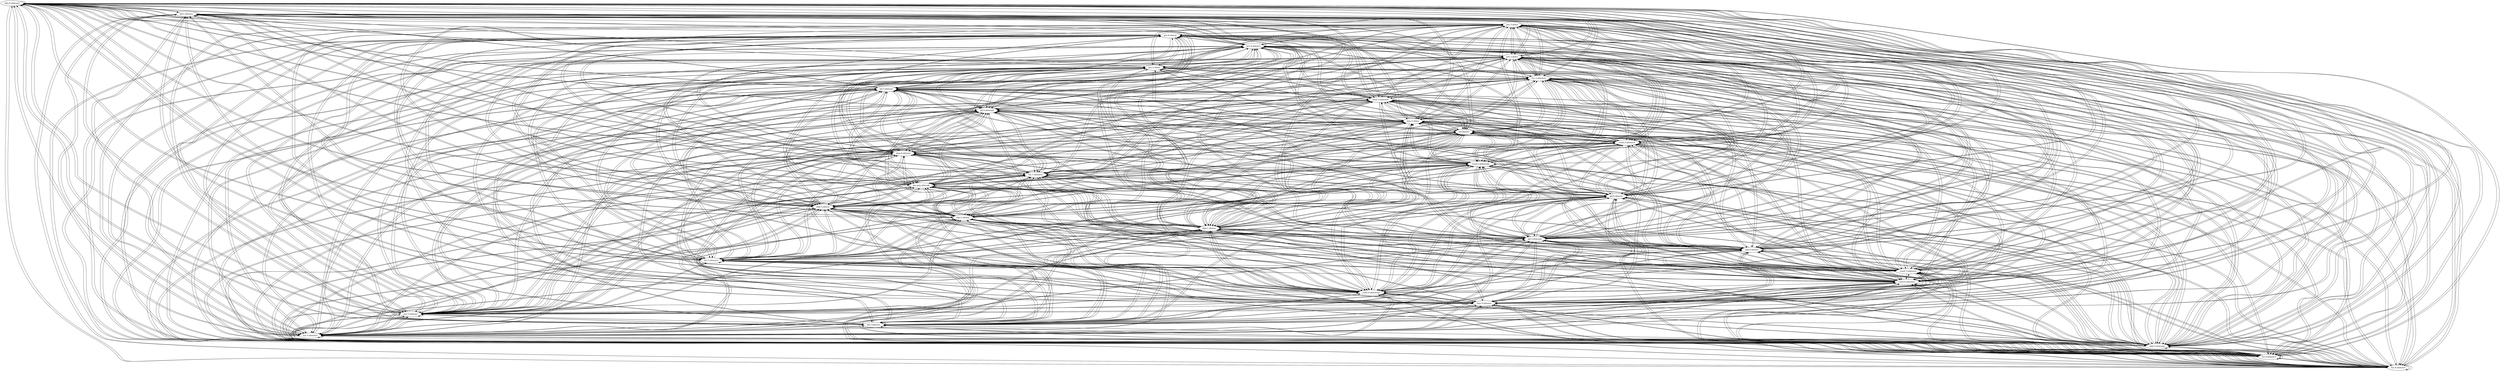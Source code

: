 digraph  {
	node [label="\N"];
	"sbjv.4-abwasjô"	 [cell="sbjv.4",
		label="sbjv.4-abwasjɔ̃",
		tense=sbjv,
		weight=0.27];
	"sbjv.4-abwasjô" -> "sbjv.4-abwasjô"	 [weight=0.27];
	"ipf.1-abwasE"	 [cell="ipf.1",
		label="ipf.1-abwase",
		tense=ipf,
		weight=0.07];
	"sbjv.4-abwasjô" -> "ipf.1-abwasE"	 [weight=0.0644];
	"fut.4-abwatrô"	 [cell="fut.4",
		label="fut.4-abwatrɔ̃",
		tense=fut,
		weight=0.1];
	"sbjv.4-abwasjô" -> "fut.4-abwatrô"	 [weight=0.014];
	"fut.6-abwatrô"	 [cell="fut.6",
		label="fut.6-abwatrɔ̃",
		tense=fut,
		weight=0.1];
	"sbjv.4-abwasjô" -> "fut.6-abwatrô"	 [weight=0.014];
	"sbjv.5-abwasjE"	 [cell="sbjv.5",
		label="sbjv.5-abwasje",
		tense=sbjv,
		weight=0.27];
	"sbjv.4-abwasjô" -> "sbjv.5-abwasjE"	 [weight=0.27];
	"fut.5-abwatrE"	 [cell="fut.5",
		label="fut.5-abwatre",
		tense=fut,
		weight=0.1];
	"sbjv.4-abwasjô" -> "fut.5-abwatrE"	 [weight=0.014];
	"ipf.2-abwasE"	 [cell="ipf.2",
		label="ipf.2-abwase",
		tense=ipf,
		weight=0.07];
	"sbjv.4-abwasjô" -> "ipf.2-abwasE"	 [weight=0.0644];
	"prs.5-abwasE"	 [cell="prs.5",
		label="prs.5-abwase",
		tense=prs,
		weight=0.08];
	"sbjv.4-abwasjô" -> "prs.5-abwasE"	 [weight=0.0736];
	"imp.5-abwasE"	 [cell="imp.5",
		label="imp.5-abwase",
		tense=imp,
		weight=0.08];
	"sbjv.4-abwasjô" -> "imp.5-abwasE"	 [weight=0.0736];
	"cond.4-abwatrijô"	 [cell="cond.4",
		label="cond.4-abwatrijɔ̃",
		tense=cond,
		weight=0.1];
	"sbjv.4-abwasjô" -> "cond.4-abwatrijô"	 [weight=0.014];
	"cond.6-abwatrE"	 [cell="cond.6",
		label="cond.6-abwatre",
		tense=cond,
		weight=0.1];
	"sbjv.4-abwasjô" -> "cond.6-abwatrE"	 [weight=0.014];
	"cond.1-abwatrE"	 [cell="cond.1",
		label="cond.1-abwatre",
		tense=cond,
		weight=0.1];
	"sbjv.4-abwasjô" -> "cond.1-abwatrE"	 [weight=0.014];
	"fut.2-abwatra"	 [cell="fut.2",
		label="fut.2-abwatra",
		tense=fut,
		weight=0.1];
	"sbjv.4-abwasjô" -> "fut.2-abwatra"	 [weight=0.014];
	"sbjv.6-abwas"	 [cell="sbjv.6",
		label="sbjv.6-abwas",
		tense=sbjv,
		weight=0.16];
	"sbjv.4-abwasjô" -> "sbjv.6-abwas"	 [weight=0.152];
	"ipf.5-abwasjE"	 [cell="ipf.5",
		label="ipf.5-abwasje",
		tense=ipf,
		weight=0.11];
	"sbjv.4-abwasjô" -> "ipf.5-abwasjE"	 [weight=0.11];
	"sbjv.1-abwas"	 [cell="sbjv.1",
		label="sbjv.1-abwas",
		tense=sbjv,
		weight=0.16];
	"sbjv.4-abwasjô" -> "sbjv.1-abwas"	 [weight=0.152];
	"sbjv.2-abwas"	 [cell="sbjv.2",
		label="sbjv.2-abwas",
		tense=sbjv,
		weight=0.16];
	"sbjv.4-abwasjô" -> "sbjv.2-abwas"	 [weight=0.152];
	"sbjv.3-abwas"	 [cell="sbjv.3",
		label="sbjv.3-abwas",
		tense=sbjv,
		weight=0.16];
	"sbjv.4-abwasjô" -> "sbjv.3-abwas"	 [weight=0.152];
	"ipf.6-abwasE"	 [cell="ipf.6",
		label="ipf.6-abwase",
		tense=ipf,
		weight=0.07];
	"sbjv.4-abwasjô" -> "ipf.6-abwasE"	 [weight=0.0644];
	"prs.pcp-abwasâ"	 [cell="prs.pcp",
		label="prs.pcp-abwasɑ̃",
		tense="prs.pcp",
		weight=0.07];
	"sbjv.4-abwasjô" -> "prs.pcp-abwasâ"	 [weight=0.0644];
	"fut.1-abwatrE"	 [cell="fut.1",
		label="fut.1-abwatre",
		tense=fut,
		weight=0.1];
	"sbjv.4-abwasjô" -> "fut.1-abwatrE"	 [weight=0.014];
	"cond.5-abwatrijE"	 [cell="cond.5",
		label="cond.5-abwatrije",
		tense=cond,
		weight=0.1];
	"sbjv.4-abwasjô" -> "cond.5-abwatrijE"	 [weight=0.014];
	"imp.4-abwasô"	 [cell="imp.4",
		label="imp.4-abwasɔ̃",
		tense=imp,
		weight=0.08];
	"sbjv.4-abwasjô" -> "imp.4-abwasô"	 [weight=0.0736];
	"cond.2-abwatrE"	 [cell="cond.2",
		label="cond.2-abwatre",
		tense=cond,
		weight=0.1];
	"sbjv.4-abwasjô" -> "cond.2-abwatrE"	 [weight=0.014];
	"inf-abwatr"	 [cell=inf,
		label="inf-abwatr",
		tense=inf,
		weight=0.08];
	"sbjv.4-abwasjô" -> "inf-abwatr"	 [weight=0.0112];
	"imp.2-abwa"	 [cell="imp.2",
		label="imp.2-abwa",
		tense=imp,
		weight=1.0];
	"sbjv.4-abwasjô" -> "imp.2-abwa"	 [weight=0.65];
	"ipf.4-abwasjô"	 [cell="ipf.4",
		label="ipf.4-abwasjɔ̃",
		tense=ipf,
		weight=0.11];
	"sbjv.4-abwasjô" -> "ipf.4-abwasjô"	 [weight=0.11];
	"cond.3-abwatrE"	 [cell="cond.3",
		label="cond.3-abwatre",
		tense=cond,
		weight=0.1];
	"sbjv.4-abwasjô" -> "cond.3-abwatrE"	 [weight=0.014];
	"ipf.3-abwasE"	 [cell="ipf.3",
		label="ipf.3-abwase",
		tense=ipf,
		weight=0.07];
	"sbjv.4-abwasjô" -> "ipf.3-abwasE"	 [weight=0.0644];
	"fut.3-abwatra"	 [cell="fut.3",
		label="fut.3-abwatra",
		tense=fut,
		weight=0.1];
	"sbjv.4-abwasjô" -> "fut.3-abwatra"	 [weight=0.014];
	"prs.2-abwa"	 [cell="prs.2",
		label="prs.2-abwa",
		tense=prs,
		weight=1.0];
	"sbjv.4-abwasjô" -> "prs.2-abwa"	 [weight=0.65];
	"prs.1-abwa"	 [cell="prs.1",
		label="prs.1-abwa",
		tense=prs,
		weight=1.0];
	"sbjv.4-abwasjô" -> "prs.1-abwa"	 [weight=0.65];
	"prs.4-abwasô"	 [cell="prs.4",
		label="prs.4-abwasɔ̃",
		tense=prs,
		weight=0.08];
	"sbjv.4-abwasjô" -> "prs.4-abwasô"	 [weight=0.0736];
	"prs.6-abwas"	 [cell="prs.6",
		label="prs.6-abwas",
		tense=prs,
		weight=0.16];
	"sbjv.4-abwasjô" -> "prs.6-abwas"	 [weight=0.152];
	"prs.3-abwa"	 [cell="prs.3",
		label="prs.3-abwa",
		tense=prs,
		weight=1.0];
	"sbjv.4-abwasjô" -> "prs.3-abwa"	 [weight=0.65];
	"ipf.1-abwasE" -> "sbjv.4-abwasjô"	 [weight=0.27];
	"ipf.1-abwasE" -> "ipf.1-abwasE"	 [weight=0.07];
	"ipf.1-abwasE" -> "fut.4-abwatrô"	 [weight=0.014];
	"ipf.1-abwasE" -> "fut.6-abwatrô"	 [weight=0.014];
	"ipf.1-abwasE" -> "sbjv.5-abwasjE"	 [weight=0.27];
	"ipf.1-abwasE" -> "fut.5-abwatrE"	 [weight=0.014];
	"ipf.1-abwasE" -> "ipf.2-abwasE"	 [weight=0.07];
	"ipf.1-abwasE" -> "prs.5-abwasE"	 [weight=0.08];
	"ipf.1-abwasE" -> "imp.5-abwasE"	 [weight=0.08];
	"ipf.1-abwasE" -> "cond.4-abwatrijô"	 [weight=0.014];
	"ipf.1-abwasE" -> "cond.6-abwatrE"	 [weight=0.014];
	"ipf.1-abwasE" -> "cond.1-abwatrE"	 [weight=0.014];
	"ipf.1-abwasE" -> "fut.2-abwatra"	 [weight=0.014];
	"ipf.1-abwasE" -> "sbjv.6-abwas"	 [weight=0.16];
	"ipf.1-abwasE" -> "ipf.5-abwasjE"	 [weight=0.11];
	"ipf.1-abwasE" -> "sbjv.1-abwas"	 [weight=0.16];
	"ipf.1-abwasE" -> "sbjv.2-abwas"	 [weight=0.16];
	"ipf.1-abwasE" -> "sbjv.3-abwas"	 [weight=0.16];
	"ipf.1-abwasE" -> "ipf.6-abwasE"	 [weight=0.07];
	"ipf.1-abwasE" -> "prs.pcp-abwasâ"	 [weight=0.07];
	"ipf.1-abwasE" -> "fut.1-abwatrE"	 [weight=0.014];
	"ipf.1-abwasE" -> "cond.5-abwatrijE"	 [weight=0.014];
	"ipf.1-abwasE" -> "imp.4-abwasô"	 [weight=0.08];
	"ipf.1-abwasE" -> "cond.2-abwatrE"	 [weight=0.014];
	"ipf.1-abwasE" -> "inf-abwatr"	 [weight=0.0112];
	"ipf.1-abwasE" -> "imp.2-abwa"	 [weight=0.66];
	"ipf.1-abwasE" -> "ipf.4-abwasjô"	 [weight=0.11];
	"ipf.1-abwasE" -> "cond.3-abwatrE"	 [weight=0.014];
	"ipf.1-abwasE" -> "ipf.3-abwasE"	 [weight=0.07];
	"ipf.1-abwasE" -> "fut.3-abwatra"	 [weight=0.014];
	"ipf.1-abwasE" -> "prs.2-abwa"	 [weight=0.66];
	"ipf.1-abwasE" -> "prs.1-abwa"	 [weight=0.66];
	"ipf.1-abwasE" -> "prs.4-abwasô"	 [weight=0.08];
	"ipf.1-abwasE" -> "prs.6-abwas"	 [weight=0.16];
	"ipf.1-abwasE" -> "prs.3-abwa"	 [weight=0.66];
	"fut.4-abwatrô" -> "sbjv.4-abwasjô"	 [weight=0.108];
	"fut.4-abwatrô" -> "ipf.1-abwasE"	 [weight=0.028];
	"fut.4-abwatrô" -> "fut.4-abwatrô"	 [weight=0.1];
	"fut.4-abwatrô" -> "fut.6-abwatrô"	 [weight=0.1];
	"fut.4-abwatrô" -> "sbjv.5-abwasjE"	 [weight=0.108];
	"fut.4-abwatrô" -> "fut.5-abwatrE"	 [weight=0.1];
	"fut.4-abwatrô" -> "ipf.2-abwasE"	 [weight=0.028];
	"fut.4-abwatrô" -> "prs.5-abwasE"	 [weight=0.032];
	"fut.4-abwatrô" -> "imp.5-abwasE"	 [weight=0.032];
	"fut.4-abwatrô" -> "cond.4-abwatrijô"	 [weight=0.1];
	"fut.4-abwatrô" -> "cond.6-abwatrE"	 [weight=0.1];
	"fut.4-abwatrô" -> "cond.1-abwatrE"	 [weight=0.1];
	"fut.4-abwatrô" -> "fut.2-abwatra"	 [weight=0.1];
	"fut.4-abwatrô" -> "sbjv.6-abwas"	 [weight=0.064];
	"fut.4-abwatrô" -> "ipf.5-abwasjE"	 [weight=0.044];
	"fut.4-abwatrô" -> "sbjv.1-abwas"	 [weight=0.064];
	"fut.4-abwatrô" -> "sbjv.2-abwas"	 [weight=0.064];
	"fut.4-abwatrô" -> "sbjv.3-abwas"	 [weight=0.064];
	"fut.4-abwatrô" -> "ipf.6-abwasE"	 [weight=0.028];
	"fut.4-abwatrô" -> "prs.pcp-abwasâ"	 [weight=0.028];
	"fut.4-abwatrô" -> "fut.1-abwatrE"	 [weight=0.1];
	"fut.4-abwatrô" -> "cond.5-abwatrijE"	 [weight=0.1];
	"fut.4-abwatrô" -> "imp.4-abwasô"	 [weight=0.032];
	"fut.4-abwatrô" -> "cond.2-abwatrE"	 [weight=0.1];
	"fut.4-abwatrô" -> "inf-abwatr"	 [weight=0.08];
	"fut.4-abwatrô" -> "imp.2-abwa"	 [weight=1.0];
	"fut.4-abwatrô" -> "ipf.4-abwasjô"	 [weight=0.044];
	"fut.4-abwatrô" -> "cond.3-abwatrE"	 [weight=0.1];
	"fut.4-abwatrô" -> "ipf.3-abwasE"	 [weight=0.028];
	"fut.4-abwatrô" -> "fut.3-abwatra"	 [weight=0.1];
	"fut.4-abwatrô" -> "prs.2-abwa"	 [weight=1.0];
	"fut.4-abwatrô" -> "prs.1-abwa"	 [weight=1.0];
	"fut.4-abwatrô" -> "prs.4-abwasô"	 [weight=0.032];
	"fut.4-abwatrô" -> "prs.6-abwas"	 [weight=0.064];
	"fut.4-abwatrô" -> "prs.3-abwa"	 [weight=1.0];
	"fut.6-abwatrô" -> "sbjv.4-abwasjô"	 [weight=0.108];
	"fut.6-abwatrô" -> "ipf.1-abwasE"	 [weight=0.028];
	"fut.6-abwatrô" -> "fut.4-abwatrô"	 [weight=0.1];
	"fut.6-abwatrô" -> "fut.6-abwatrô"	 [weight=0.1];
	"fut.6-abwatrô" -> "sbjv.5-abwasjE"	 [weight=0.108];
	"fut.6-abwatrô" -> "fut.5-abwatrE"	 [weight=0.1];
	"fut.6-abwatrô" -> "ipf.2-abwasE"	 [weight=0.028];
	"fut.6-abwatrô" -> "prs.5-abwasE"	 [weight=0.032];
	"fut.6-abwatrô" -> "imp.5-abwasE"	 [weight=0.032];
	"fut.6-abwatrô" -> "cond.4-abwatrijô"	 [weight=0.1];
	"fut.6-abwatrô" -> "cond.6-abwatrE"	 [weight=0.1];
	"fut.6-abwatrô" -> "cond.1-abwatrE"	 [weight=0.1];
	"fut.6-abwatrô" -> "fut.2-abwatra"	 [weight=0.1];
	"fut.6-abwatrô" -> "sbjv.6-abwas"	 [weight=0.064];
	"fut.6-abwatrô" -> "ipf.5-abwasjE"	 [weight=0.044];
	"fut.6-abwatrô" -> "sbjv.1-abwas"	 [weight=0.064];
	"fut.6-abwatrô" -> "sbjv.2-abwas"	 [weight=0.064];
	"fut.6-abwatrô" -> "sbjv.3-abwas"	 [weight=0.064];
	"fut.6-abwatrô" -> "ipf.6-abwasE"	 [weight=0.028];
	"fut.6-abwatrô" -> "prs.pcp-abwasâ"	 [weight=0.028];
	"fut.6-abwatrô" -> "fut.1-abwatrE"	 [weight=0.1];
	"fut.6-abwatrô" -> "cond.5-abwatrijE"	 [weight=0.1];
	"fut.6-abwatrô" -> "imp.4-abwasô"	 [weight=0.032];
	"fut.6-abwatrô" -> "cond.2-abwatrE"	 [weight=0.1];
	"fut.6-abwatrô" -> "inf-abwatr"	 [weight=0.08];
	"fut.6-abwatrô" -> "imp.2-abwa"	 [weight=1.0];
	"fut.6-abwatrô" -> "ipf.4-abwasjô"	 [weight=0.044];
	"fut.6-abwatrô" -> "cond.3-abwatrE"	 [weight=0.1];
	"fut.6-abwatrô" -> "ipf.3-abwasE"	 [weight=0.028];
	"fut.6-abwatrô" -> "fut.3-abwatra"	 [weight=0.1];
	"fut.6-abwatrô" -> "prs.2-abwa"	 [weight=1.0];
	"fut.6-abwatrô" -> "prs.1-abwa"	 [weight=1.0];
	"fut.6-abwatrô" -> "prs.4-abwasô"	 [weight=0.032];
	"fut.6-abwatrô" -> "prs.6-abwas"	 [weight=0.064];
	"fut.6-abwatrô" -> "prs.3-abwa"	 [weight=1.0];
	"sbjv.5-abwasjE" -> "sbjv.4-abwasjô"	 [weight=0.27];
	"sbjv.5-abwasjE" -> "ipf.1-abwasE"	 [weight=0.0644];
	"sbjv.5-abwasjE" -> "fut.4-abwatrô"	 [weight=0.014];
	"sbjv.5-abwasjE" -> "fut.6-abwatrô"	 [weight=0.014];
	"sbjv.5-abwasjE" -> "sbjv.5-abwasjE"	 [weight=0.27];
	"sbjv.5-abwasjE" -> "fut.5-abwatrE"	 [weight=0.014];
	"sbjv.5-abwasjE" -> "ipf.2-abwasE"	 [weight=0.0644];
	"sbjv.5-abwasjE" -> "prs.5-abwasE"	 [weight=0.0736];
	"sbjv.5-abwasjE" -> "imp.5-abwasE"	 [weight=0.0736];
	"sbjv.5-abwasjE" -> "cond.4-abwatrijô"	 [weight=0.014];
	"sbjv.5-abwasjE" -> "cond.6-abwatrE"	 [weight=0.014];
	"sbjv.5-abwasjE" -> "cond.1-abwatrE"	 [weight=0.014];
	"sbjv.5-abwasjE" -> "fut.2-abwatra"	 [weight=0.014];
	"sbjv.5-abwasjE" -> "sbjv.6-abwas"	 [weight=0.152];
	"sbjv.5-abwasjE" -> "ipf.5-abwasjE"	 [weight=0.11];
	"sbjv.5-abwasjE" -> "sbjv.1-abwas"	 [weight=0.152];
	"sbjv.5-abwasjE" -> "sbjv.2-abwas"	 [weight=0.152];
	"sbjv.5-abwasjE" -> "sbjv.3-abwas"	 [weight=0.152];
	"sbjv.5-abwasjE" -> "ipf.6-abwasE"	 [weight=0.0644];
	"sbjv.5-abwasjE" -> "prs.pcp-abwasâ"	 [weight=0.0644];
	"sbjv.5-abwasjE" -> "fut.1-abwatrE"	 [weight=0.014];
	"sbjv.5-abwasjE" -> "cond.5-abwatrijE"	 [weight=0.014];
	"sbjv.5-abwasjE" -> "imp.4-abwasô"	 [weight=0.0736];
	"sbjv.5-abwasjE" -> "cond.2-abwatrE"	 [weight=0.014];
	"sbjv.5-abwasjE" -> "inf-abwatr"	 [weight=0.0112];
	"sbjv.5-abwasjE" -> "imp.2-abwa"	 [weight=0.65];
	"sbjv.5-abwasjE" -> "ipf.4-abwasjô"	 [weight=0.11];
	"sbjv.5-abwasjE" -> "cond.3-abwatrE"	 [weight=0.014];
	"sbjv.5-abwasjE" -> "ipf.3-abwasE"	 [weight=0.0644];
	"sbjv.5-abwasjE" -> "fut.3-abwatra"	 [weight=0.014];
	"sbjv.5-abwasjE" -> "prs.2-abwa"	 [weight=0.65];
	"sbjv.5-abwasjE" -> "prs.1-abwa"	 [weight=0.65];
	"sbjv.5-abwasjE" -> "prs.4-abwasô"	 [weight=0.0736];
	"sbjv.5-abwasjE" -> "prs.6-abwas"	 [weight=0.152];
	"sbjv.5-abwasjE" -> "prs.3-abwa"	 [weight=0.65];
	"fut.5-abwatrE" -> "sbjv.4-abwasjô"	 [weight=0.108];
	"fut.5-abwatrE" -> "ipf.1-abwasE"	 [weight=0.028];
	"fut.5-abwatrE" -> "fut.4-abwatrô"	 [weight=0.1];
	"fut.5-abwatrE" -> "fut.6-abwatrô"	 [weight=0.1];
	"fut.5-abwatrE" -> "sbjv.5-abwasjE"	 [weight=0.108];
	"fut.5-abwatrE" -> "fut.5-abwatrE"	 [weight=0.1];
	"fut.5-abwatrE" -> "ipf.2-abwasE"	 [weight=0.028];
	"fut.5-abwatrE" -> "prs.5-abwasE"	 [weight=0.032];
	"fut.5-abwatrE" -> "imp.5-abwasE"	 [weight=0.032];
	"fut.5-abwatrE" -> "cond.4-abwatrijô"	 [weight=0.1];
	"fut.5-abwatrE" -> "cond.6-abwatrE"	 [weight=0.1];
	"fut.5-abwatrE" -> "cond.1-abwatrE"	 [weight=0.1];
	"fut.5-abwatrE" -> "fut.2-abwatra"	 [weight=0.1];
	"fut.5-abwatrE" -> "sbjv.6-abwas"	 [weight=0.064];
	"fut.5-abwatrE" -> "ipf.5-abwasjE"	 [weight=0.044];
	"fut.5-abwatrE" -> "sbjv.1-abwas"	 [weight=0.064];
	"fut.5-abwatrE" -> "sbjv.2-abwas"	 [weight=0.064];
	"fut.5-abwatrE" -> "sbjv.3-abwas"	 [weight=0.064];
	"fut.5-abwatrE" -> "ipf.6-abwasE"	 [weight=0.028];
	"fut.5-abwatrE" -> "prs.pcp-abwasâ"	 [weight=0.028];
	"fut.5-abwatrE" -> "fut.1-abwatrE"	 [weight=0.1];
	"fut.5-abwatrE" -> "cond.5-abwatrijE"	 [weight=0.1];
	"fut.5-abwatrE" -> "imp.4-abwasô"	 [weight=0.032];
	"fut.5-abwatrE" -> "cond.2-abwatrE"	 [weight=0.1];
	"fut.5-abwatrE" -> "inf-abwatr"	 [weight=0.08];
	"fut.5-abwatrE" -> "imp.2-abwa"	 [weight=1.0];
	"fut.5-abwatrE" -> "ipf.4-abwasjô"	 [weight=0.044];
	"fut.5-abwatrE" -> "cond.3-abwatrE"	 [weight=0.1];
	"fut.5-abwatrE" -> "ipf.3-abwasE"	 [weight=0.028];
	"fut.5-abwatrE" -> "fut.3-abwatra"	 [weight=0.1];
	"fut.5-abwatrE" -> "prs.2-abwa"	 [weight=1.0];
	"fut.5-abwatrE" -> "prs.1-abwa"	 [weight=1.0];
	"fut.5-abwatrE" -> "prs.4-abwasô"	 [weight=0.032];
	"fut.5-abwatrE" -> "prs.6-abwas"	 [weight=0.064];
	"fut.5-abwatrE" -> "prs.3-abwa"	 [weight=1.0];
	"ipf.2-abwasE" -> "sbjv.4-abwasjô"	 [weight=0.27];
	"ipf.2-abwasE" -> "ipf.1-abwasE"	 [weight=0.07];
	"ipf.2-abwasE" -> "fut.4-abwatrô"	 [weight=0.014];
	"ipf.2-abwasE" -> "fut.6-abwatrô"	 [weight=0.014];
	"ipf.2-abwasE" -> "sbjv.5-abwasjE"	 [weight=0.27];
	"ipf.2-abwasE" -> "fut.5-abwatrE"	 [weight=0.014];
	"ipf.2-abwasE" -> "ipf.2-abwasE"	 [weight=0.07];
	"ipf.2-abwasE" -> "prs.5-abwasE"	 [weight=0.08];
	"ipf.2-abwasE" -> "imp.5-abwasE"	 [weight=0.08];
	"ipf.2-abwasE" -> "cond.4-abwatrijô"	 [weight=0.014];
	"ipf.2-abwasE" -> "cond.6-abwatrE"	 [weight=0.014];
	"ipf.2-abwasE" -> "cond.1-abwatrE"	 [weight=0.014];
	"ipf.2-abwasE" -> "fut.2-abwatra"	 [weight=0.014];
	"ipf.2-abwasE" -> "sbjv.6-abwas"	 [weight=0.16];
	"ipf.2-abwasE" -> "ipf.5-abwasjE"	 [weight=0.11];
	"ipf.2-abwasE" -> "sbjv.1-abwas"	 [weight=0.16];
	"ipf.2-abwasE" -> "sbjv.2-abwas"	 [weight=0.16];
	"ipf.2-abwasE" -> "sbjv.3-abwas"	 [weight=0.16];
	"ipf.2-abwasE" -> "ipf.6-abwasE"	 [weight=0.07];
	"ipf.2-abwasE" -> "prs.pcp-abwasâ"	 [weight=0.07];
	"ipf.2-abwasE" -> "fut.1-abwatrE"	 [weight=0.014];
	"ipf.2-abwasE" -> "cond.5-abwatrijE"	 [weight=0.014];
	"ipf.2-abwasE" -> "imp.4-abwasô"	 [weight=0.08];
	"ipf.2-abwasE" -> "cond.2-abwatrE"	 [weight=0.014];
	"ipf.2-abwasE" -> "inf-abwatr"	 [weight=0.0112];
	"ipf.2-abwasE" -> "imp.2-abwa"	 [weight=0.66];
	"ipf.2-abwasE" -> "ipf.4-abwasjô"	 [weight=0.11];
	"ipf.2-abwasE" -> "cond.3-abwatrE"	 [weight=0.014];
	"ipf.2-abwasE" -> "ipf.3-abwasE"	 [weight=0.07];
	"ipf.2-abwasE" -> "fut.3-abwatra"	 [weight=0.014];
	"ipf.2-abwasE" -> "prs.2-abwa"	 [weight=0.66];
	"ipf.2-abwasE" -> "prs.1-abwa"	 [weight=0.66];
	"ipf.2-abwasE" -> "prs.4-abwasô"	 [weight=0.08];
	"ipf.2-abwasE" -> "prs.6-abwas"	 [weight=0.16];
	"ipf.2-abwasE" -> "prs.3-abwa"	 [weight=0.66];
	"prs.5-abwasE" -> "sbjv.4-abwasjô"	 [weight=0.27];
	"prs.5-abwasE" -> "ipf.1-abwasE"	 [weight=0.07];
	"prs.5-abwasE" -> "fut.4-abwatrô"	 [weight=0.014];
	"prs.5-abwasE" -> "fut.6-abwatrô"	 [weight=0.014];
	"prs.5-abwasE" -> "sbjv.5-abwasjE"	 [weight=0.27];
	"prs.5-abwasE" -> "fut.5-abwatrE"	 [weight=0.014];
	"prs.5-abwasE" -> "ipf.2-abwasE"	 [weight=0.07];
	"prs.5-abwasE" -> "prs.5-abwasE"	 [weight=0.08];
	"prs.5-abwasE" -> "imp.5-abwasE"	 [weight=0.08];
	"prs.5-abwasE" -> "cond.4-abwatrijô"	 [weight=0.014];
	"prs.5-abwasE" -> "cond.6-abwatrE"	 [weight=0.014];
	"prs.5-abwasE" -> "cond.1-abwatrE"	 [weight=0.014];
	"prs.5-abwasE" -> "fut.2-abwatra"	 [weight=0.014];
	"prs.5-abwasE" -> "sbjv.6-abwas"	 [weight=0.16];
	"prs.5-abwasE" -> "ipf.5-abwasjE"	 [weight=0.11];
	"prs.5-abwasE" -> "sbjv.1-abwas"	 [weight=0.16];
	"prs.5-abwasE" -> "sbjv.2-abwas"	 [weight=0.16];
	"prs.5-abwasE" -> "sbjv.3-abwas"	 [weight=0.16];
	"prs.5-abwasE" -> "ipf.6-abwasE"	 [weight=0.07];
	"prs.5-abwasE" -> "prs.pcp-abwasâ"	 [weight=0.07];
	"prs.5-abwasE" -> "fut.1-abwatrE"	 [weight=0.014];
	"prs.5-abwasE" -> "cond.5-abwatrijE"	 [weight=0.014];
	"prs.5-abwasE" -> "imp.4-abwasô"	 [weight=0.08];
	"prs.5-abwasE" -> "cond.2-abwatrE"	 [weight=0.014];
	"prs.5-abwasE" -> "inf-abwatr"	 [weight=0.0112];
	"prs.5-abwasE" -> "imp.2-abwa"	 [weight=0.66];
	"prs.5-abwasE" -> "ipf.4-abwasjô"	 [weight=0.11];
	"prs.5-abwasE" -> "cond.3-abwatrE"	 [weight=0.014];
	"prs.5-abwasE" -> "ipf.3-abwasE"	 [weight=0.07];
	"prs.5-abwasE" -> "fut.3-abwatra"	 [weight=0.014];
	"prs.5-abwasE" -> "prs.2-abwa"	 [weight=0.66];
	"prs.5-abwasE" -> "prs.1-abwa"	 [weight=0.66];
	"prs.5-abwasE" -> "prs.4-abwasô"	 [weight=0.08];
	"prs.5-abwasE" -> "prs.6-abwas"	 [weight=0.16];
	"prs.5-abwasE" -> "prs.3-abwa"	 [weight=0.66];
	"imp.5-abwasE" -> "sbjv.4-abwasjô"	 [weight=0.27];
	"imp.5-abwasE" -> "ipf.1-abwasE"	 [weight=0.07];
	"imp.5-abwasE" -> "fut.4-abwatrô"	 [weight=0.014];
	"imp.5-abwasE" -> "fut.6-abwatrô"	 [weight=0.014];
	"imp.5-abwasE" -> "sbjv.5-abwasjE"	 [weight=0.27];
	"imp.5-abwasE" -> "fut.5-abwatrE"	 [weight=0.014];
	"imp.5-abwasE" -> "ipf.2-abwasE"	 [weight=0.07];
	"imp.5-abwasE" -> "prs.5-abwasE"	 [weight=0.08];
	"imp.5-abwasE" -> "imp.5-abwasE"	 [weight=0.08];
	"imp.5-abwasE" -> "cond.4-abwatrijô"	 [weight=0.014];
	"imp.5-abwasE" -> "cond.6-abwatrE"	 [weight=0.014];
	"imp.5-abwasE" -> "cond.1-abwatrE"	 [weight=0.014];
	"imp.5-abwasE" -> "fut.2-abwatra"	 [weight=0.014];
	"imp.5-abwasE" -> "sbjv.6-abwas"	 [weight=0.16];
	"imp.5-abwasE" -> "ipf.5-abwasjE"	 [weight=0.11];
	"imp.5-abwasE" -> "sbjv.1-abwas"	 [weight=0.16];
	"imp.5-abwasE" -> "sbjv.2-abwas"	 [weight=0.16];
	"imp.5-abwasE" -> "sbjv.3-abwas"	 [weight=0.16];
	"imp.5-abwasE" -> "ipf.6-abwasE"	 [weight=0.07];
	"imp.5-abwasE" -> "prs.pcp-abwasâ"	 [weight=0.07];
	"imp.5-abwasE" -> "fut.1-abwatrE"	 [weight=0.014];
	"imp.5-abwasE" -> "cond.5-abwatrijE"	 [weight=0.014];
	"imp.5-abwasE" -> "imp.4-abwasô"	 [weight=0.08];
	"imp.5-abwasE" -> "cond.2-abwatrE"	 [weight=0.014];
	"imp.5-abwasE" -> "inf-abwatr"	 [weight=0.0112];
	"imp.5-abwasE" -> "imp.2-abwa"	 [weight=0.66];
	"imp.5-abwasE" -> "ipf.4-abwasjô"	 [weight=0.11];
	"imp.5-abwasE" -> "cond.3-abwatrE"	 [weight=0.014];
	"imp.5-abwasE" -> "ipf.3-abwasE"	 [weight=0.07];
	"imp.5-abwasE" -> "fut.3-abwatra"	 [weight=0.014];
	"imp.5-abwasE" -> "prs.2-abwa"	 [weight=0.66];
	"imp.5-abwasE" -> "prs.1-abwa"	 [weight=0.66];
	"imp.5-abwasE" -> "prs.4-abwasô"	 [weight=0.08];
	"imp.5-abwasE" -> "prs.6-abwas"	 [weight=0.16];
	"imp.5-abwasE" -> "prs.3-abwa"	 [weight=0.66];
	"cond.4-abwatrijô" -> "sbjv.4-abwasjô"	 [weight=0.108];
	"cond.4-abwatrijô" -> "ipf.1-abwasE"	 [weight=0.028];
	"cond.4-abwatrijô" -> "fut.4-abwatrô"	 [weight=0.1];
	"cond.4-abwatrijô" -> "fut.6-abwatrô"	 [weight=0.1];
	"cond.4-abwatrijô" -> "sbjv.5-abwasjE"	 [weight=0.108];
	"cond.4-abwatrijô" -> "fut.5-abwatrE"	 [weight=0.1];
	"cond.4-abwatrijô" -> "ipf.2-abwasE"	 [weight=0.028];
	"cond.4-abwatrijô" -> "prs.5-abwasE"	 [weight=0.032];
	"cond.4-abwatrijô" -> "imp.5-abwasE"	 [weight=0.032];
	"cond.4-abwatrijô" -> "cond.4-abwatrijô"	 [weight=0.1];
	"cond.4-abwatrijô" -> "cond.6-abwatrE"	 [weight=0.1];
	"cond.4-abwatrijô" -> "cond.1-abwatrE"	 [weight=0.1];
	"cond.4-abwatrijô" -> "fut.2-abwatra"	 [weight=0.1];
	"cond.4-abwatrijô" -> "sbjv.6-abwas"	 [weight=0.064];
	"cond.4-abwatrijô" -> "ipf.5-abwasjE"	 [weight=0.044];
	"cond.4-abwatrijô" -> "sbjv.1-abwas"	 [weight=0.064];
	"cond.4-abwatrijô" -> "sbjv.2-abwas"	 [weight=0.064];
	"cond.4-abwatrijô" -> "sbjv.3-abwas"	 [weight=0.064];
	"cond.4-abwatrijô" -> "ipf.6-abwasE"	 [weight=0.028];
	"cond.4-abwatrijô" -> "prs.pcp-abwasâ"	 [weight=0.028];
	"cond.4-abwatrijô" -> "fut.1-abwatrE"	 [weight=0.1];
	"cond.4-abwatrijô" -> "cond.5-abwatrijE"	 [weight=0.1];
	"cond.4-abwatrijô" -> "imp.4-abwasô"	 [weight=0.032];
	"cond.4-abwatrijô" -> "cond.2-abwatrE"	 [weight=0.1];
	"cond.4-abwatrijô" -> "inf-abwatr"	 [weight=0.08];
	"cond.4-abwatrijô" -> "imp.2-abwa"	 [weight=1.0];
	"cond.4-abwatrijô" -> "ipf.4-abwasjô"	 [weight=0.044];
	"cond.4-abwatrijô" -> "cond.3-abwatrE"	 [weight=0.1];
	"cond.4-abwatrijô" -> "ipf.3-abwasE"	 [weight=0.028];
	"cond.4-abwatrijô" -> "fut.3-abwatra"	 [weight=0.1];
	"cond.4-abwatrijô" -> "prs.2-abwa"	 [weight=1.0];
	"cond.4-abwatrijô" -> "prs.1-abwa"	 [weight=1.0];
	"cond.4-abwatrijô" -> "prs.4-abwasô"	 [weight=0.032];
	"cond.4-abwatrijô" -> "prs.6-abwas"	 [weight=0.064];
	"cond.4-abwatrijô" -> "prs.3-abwa"	 [weight=1.0];
	"cond.6-abwatrE" -> "sbjv.4-abwasjô"	 [weight=0.108];
	"cond.6-abwatrE" -> "ipf.1-abwasE"	 [weight=0.028];
	"cond.6-abwatrE" -> "fut.4-abwatrô"	 [weight=0.1];
	"cond.6-abwatrE" -> "fut.6-abwatrô"	 [weight=0.1];
	"cond.6-abwatrE" -> "sbjv.5-abwasjE"	 [weight=0.108];
	"cond.6-abwatrE" -> "fut.5-abwatrE"	 [weight=0.1];
	"cond.6-abwatrE" -> "ipf.2-abwasE"	 [weight=0.028];
	"cond.6-abwatrE" -> "prs.5-abwasE"	 [weight=0.032];
	"cond.6-abwatrE" -> "imp.5-abwasE"	 [weight=0.032];
	"cond.6-abwatrE" -> "cond.4-abwatrijô"	 [weight=0.1];
	"cond.6-abwatrE" -> "cond.6-abwatrE"	 [weight=0.1];
	"cond.6-abwatrE" -> "cond.1-abwatrE"	 [weight=0.1];
	"cond.6-abwatrE" -> "fut.2-abwatra"	 [weight=0.1];
	"cond.6-abwatrE" -> "sbjv.6-abwas"	 [weight=0.064];
	"cond.6-abwatrE" -> "ipf.5-abwasjE"	 [weight=0.044];
	"cond.6-abwatrE" -> "sbjv.1-abwas"	 [weight=0.064];
	"cond.6-abwatrE" -> "sbjv.2-abwas"	 [weight=0.064];
	"cond.6-abwatrE" -> "sbjv.3-abwas"	 [weight=0.064];
	"cond.6-abwatrE" -> "ipf.6-abwasE"	 [weight=0.028];
	"cond.6-abwatrE" -> "prs.pcp-abwasâ"	 [weight=0.028];
	"cond.6-abwatrE" -> "fut.1-abwatrE"	 [weight=0.1];
	"cond.6-abwatrE" -> "cond.5-abwatrijE"	 [weight=0.1];
	"cond.6-abwatrE" -> "imp.4-abwasô"	 [weight=0.032];
	"cond.6-abwatrE" -> "cond.2-abwatrE"	 [weight=0.1];
	"cond.6-abwatrE" -> "inf-abwatr"	 [weight=0.08];
	"cond.6-abwatrE" -> "imp.2-abwa"	 [weight=1.0];
	"cond.6-abwatrE" -> "ipf.4-abwasjô"	 [weight=0.044];
	"cond.6-abwatrE" -> "cond.3-abwatrE"	 [weight=0.1];
	"cond.6-abwatrE" -> "ipf.3-abwasE"	 [weight=0.028];
	"cond.6-abwatrE" -> "fut.3-abwatra"	 [weight=0.1];
	"cond.6-abwatrE" -> "prs.2-abwa"	 [weight=1.0];
	"cond.6-abwatrE" -> "prs.1-abwa"	 [weight=1.0];
	"cond.6-abwatrE" -> "prs.4-abwasô"	 [weight=0.032];
	"cond.6-abwatrE" -> "prs.6-abwas"	 [weight=0.064];
	"cond.6-abwatrE" -> "prs.3-abwa"	 [weight=1.0];
	"cond.1-abwatrE" -> "sbjv.4-abwasjô"	 [weight=0.108];
	"cond.1-abwatrE" -> "ipf.1-abwasE"	 [weight=0.028];
	"cond.1-abwatrE" -> "fut.4-abwatrô"	 [weight=0.1];
	"cond.1-abwatrE" -> "fut.6-abwatrô"	 [weight=0.1];
	"cond.1-abwatrE" -> "sbjv.5-abwasjE"	 [weight=0.108];
	"cond.1-abwatrE" -> "fut.5-abwatrE"	 [weight=0.1];
	"cond.1-abwatrE" -> "ipf.2-abwasE"	 [weight=0.028];
	"cond.1-abwatrE" -> "prs.5-abwasE"	 [weight=0.032];
	"cond.1-abwatrE" -> "imp.5-abwasE"	 [weight=0.032];
	"cond.1-abwatrE" -> "cond.4-abwatrijô"	 [weight=0.1];
	"cond.1-abwatrE" -> "cond.6-abwatrE"	 [weight=0.1];
	"cond.1-abwatrE" -> "cond.1-abwatrE"	 [weight=0.1];
	"cond.1-abwatrE" -> "fut.2-abwatra"	 [weight=0.1];
	"cond.1-abwatrE" -> "sbjv.6-abwas"	 [weight=0.064];
	"cond.1-abwatrE" -> "ipf.5-abwasjE"	 [weight=0.044];
	"cond.1-abwatrE" -> "sbjv.1-abwas"	 [weight=0.064];
	"cond.1-abwatrE" -> "sbjv.2-abwas"	 [weight=0.064];
	"cond.1-abwatrE" -> "sbjv.3-abwas"	 [weight=0.064];
	"cond.1-abwatrE" -> "ipf.6-abwasE"	 [weight=0.028];
	"cond.1-abwatrE" -> "prs.pcp-abwasâ"	 [weight=0.028];
	"cond.1-abwatrE" -> "fut.1-abwatrE"	 [weight=0.1];
	"cond.1-abwatrE" -> "cond.5-abwatrijE"	 [weight=0.1];
	"cond.1-abwatrE" -> "imp.4-abwasô"	 [weight=0.032];
	"cond.1-abwatrE" -> "cond.2-abwatrE"	 [weight=0.1];
	"cond.1-abwatrE" -> "inf-abwatr"	 [weight=0.08];
	"cond.1-abwatrE" -> "imp.2-abwa"	 [weight=1.0];
	"cond.1-abwatrE" -> "ipf.4-abwasjô"	 [weight=0.044];
	"cond.1-abwatrE" -> "cond.3-abwatrE"	 [weight=0.1];
	"cond.1-abwatrE" -> "ipf.3-abwasE"	 [weight=0.028];
	"cond.1-abwatrE" -> "fut.3-abwatra"	 [weight=0.1];
	"cond.1-abwatrE" -> "prs.2-abwa"	 [weight=1.0];
	"cond.1-abwatrE" -> "prs.1-abwa"	 [weight=1.0];
	"cond.1-abwatrE" -> "prs.4-abwasô"	 [weight=0.032];
	"cond.1-abwatrE" -> "prs.6-abwas"	 [weight=0.064];
	"cond.1-abwatrE" -> "prs.3-abwa"	 [weight=1.0];
	"fut.2-abwatra" -> "sbjv.4-abwasjô"	 [weight=0.108];
	"fut.2-abwatra" -> "ipf.1-abwasE"	 [weight=0.028];
	"fut.2-abwatra" -> "fut.4-abwatrô"	 [weight=0.1];
	"fut.2-abwatra" -> "fut.6-abwatrô"	 [weight=0.1];
	"fut.2-abwatra" -> "sbjv.5-abwasjE"	 [weight=0.108];
	"fut.2-abwatra" -> "fut.5-abwatrE"	 [weight=0.1];
	"fut.2-abwatra" -> "ipf.2-abwasE"	 [weight=0.028];
	"fut.2-abwatra" -> "prs.5-abwasE"	 [weight=0.032];
	"fut.2-abwatra" -> "imp.5-abwasE"	 [weight=0.032];
	"fut.2-abwatra" -> "cond.4-abwatrijô"	 [weight=0.1];
	"fut.2-abwatra" -> "cond.6-abwatrE"	 [weight=0.1];
	"fut.2-abwatra" -> "cond.1-abwatrE"	 [weight=0.1];
	"fut.2-abwatra" -> "fut.2-abwatra"	 [weight=0.1];
	"fut.2-abwatra" -> "sbjv.6-abwas"	 [weight=0.064];
	"fut.2-abwatra" -> "ipf.5-abwasjE"	 [weight=0.044];
	"fut.2-abwatra" -> "sbjv.1-abwas"	 [weight=0.064];
	"fut.2-abwatra" -> "sbjv.2-abwas"	 [weight=0.064];
	"fut.2-abwatra" -> "sbjv.3-abwas"	 [weight=0.064];
	"fut.2-abwatra" -> "ipf.6-abwasE"	 [weight=0.028];
	"fut.2-abwatra" -> "prs.pcp-abwasâ"	 [weight=0.028];
	"fut.2-abwatra" -> "fut.1-abwatrE"	 [weight=0.1];
	"fut.2-abwatra" -> "cond.5-abwatrijE"	 [weight=0.1];
	"fut.2-abwatra" -> "imp.4-abwasô"	 [weight=0.032];
	"fut.2-abwatra" -> "cond.2-abwatrE"	 [weight=0.1];
	"fut.2-abwatra" -> "inf-abwatr"	 [weight=0.08];
	"fut.2-abwatra" -> "imp.2-abwa"	 [weight=1.0];
	"fut.2-abwatra" -> "ipf.4-abwasjô"	 [weight=0.044];
	"fut.2-abwatra" -> "cond.3-abwatrE"	 [weight=0.1];
	"fut.2-abwatra" -> "ipf.3-abwasE"	 [weight=0.028];
	"fut.2-abwatra" -> "fut.3-abwatra"	 [weight=0.1];
	"fut.2-abwatra" -> "prs.2-abwa"	 [weight=1.0];
	"fut.2-abwatra" -> "prs.1-abwa"	 [weight=1.0];
	"fut.2-abwatra" -> "prs.4-abwasô"	 [weight=0.032];
	"fut.2-abwatra" -> "prs.6-abwas"	 [weight=0.064];
	"fut.2-abwatra" -> "prs.3-abwa"	 [weight=1.0];
	"sbjv.6-abwas" -> "sbjv.4-abwasjô"	 [weight=0.27];
	"sbjv.6-abwas" -> "ipf.1-abwasE"	 [weight=0.07];
	"sbjv.6-abwas" -> "fut.4-abwatrô"	 [weight=0.014];
	"sbjv.6-abwas" -> "fut.6-abwatrô"	 [weight=0.014];
	"sbjv.6-abwas" -> "sbjv.5-abwasjE"	 [weight=0.27];
	"sbjv.6-abwas" -> "fut.5-abwatrE"	 [weight=0.014];
	"sbjv.6-abwas" -> "ipf.2-abwasE"	 [weight=0.07];
	"sbjv.6-abwas" -> "prs.5-abwasE"	 [weight=0.08];
	"sbjv.6-abwas" -> "imp.5-abwasE"	 [weight=0.08];
	"sbjv.6-abwas" -> "cond.4-abwatrijô"	 [weight=0.014];
	"sbjv.6-abwas" -> "cond.6-abwatrE"	 [weight=0.014];
	"sbjv.6-abwas" -> "cond.1-abwatrE"	 [weight=0.014];
	"sbjv.6-abwas" -> "fut.2-abwatra"	 [weight=0.014];
	"sbjv.6-abwas" -> "sbjv.6-abwas"	 [weight=0.16];
	"sbjv.6-abwas" -> "ipf.5-abwasjE"	 [weight=0.11];
	"sbjv.6-abwas" -> "sbjv.1-abwas"	 [weight=0.16];
	"sbjv.6-abwas" -> "sbjv.2-abwas"	 [weight=0.16];
	"sbjv.6-abwas" -> "sbjv.3-abwas"	 [weight=0.16];
	"sbjv.6-abwas" -> "ipf.6-abwasE"	 [weight=0.07];
	"sbjv.6-abwas" -> "prs.pcp-abwasâ"	 [weight=0.07];
	"sbjv.6-abwas" -> "fut.1-abwatrE"	 [weight=0.014];
	"sbjv.6-abwas" -> "cond.5-abwatrijE"	 [weight=0.014];
	"sbjv.6-abwas" -> "imp.4-abwasô"	 [weight=0.08];
	"sbjv.6-abwas" -> "cond.2-abwatrE"	 [weight=0.014];
	"sbjv.6-abwas" -> "inf-abwatr"	 [weight=0.012];
	"sbjv.6-abwas" -> "imp.2-abwa"	 [weight=0.66];
	"sbjv.6-abwas" -> "ipf.4-abwasjô"	 [weight=0.11];
	"sbjv.6-abwas" -> "cond.3-abwatrE"	 [weight=0.014];
	"sbjv.6-abwas" -> "ipf.3-abwasE"	 [weight=0.07];
	"sbjv.6-abwas" -> "fut.3-abwatra"	 [weight=0.014];
	"sbjv.6-abwas" -> "prs.2-abwa"	 [weight=0.66];
	"sbjv.6-abwas" -> "prs.1-abwa"	 [weight=0.66];
	"sbjv.6-abwas" -> "prs.4-abwasô"	 [weight=0.08];
	"sbjv.6-abwas" -> "prs.6-abwas"	 [weight=0.16];
	"sbjv.6-abwas" -> "prs.3-abwa"	 [weight=0.66];
	"ipf.5-abwasjE" -> "sbjv.4-abwasjô"	 [weight=0.27];
	"ipf.5-abwasjE" -> "ipf.1-abwasE"	 [weight=0.0644];
	"ipf.5-abwasjE" -> "fut.4-abwatrô"	 [weight=0.014];
	"ipf.5-abwasjE" -> "fut.6-abwatrô"	 [weight=0.014];
	"ipf.5-abwasjE" -> "sbjv.5-abwasjE"	 [weight=0.27];
	"ipf.5-abwasjE" -> "fut.5-abwatrE"	 [weight=0.014];
	"ipf.5-abwasjE" -> "ipf.2-abwasE"	 [weight=0.0644];
	"ipf.5-abwasjE" -> "prs.5-abwasE"	 [weight=0.0736];
	"ipf.5-abwasjE" -> "imp.5-abwasE"	 [weight=0.0736];
	"ipf.5-abwasjE" -> "cond.4-abwatrijô"	 [weight=0.014];
	"ipf.5-abwasjE" -> "cond.6-abwatrE"	 [weight=0.014];
	"ipf.5-abwasjE" -> "cond.1-abwatrE"	 [weight=0.014];
	"ipf.5-abwasjE" -> "fut.2-abwatra"	 [weight=0.014];
	"ipf.5-abwasjE" -> "sbjv.6-abwas"	 [weight=0.152];
	"ipf.5-abwasjE" -> "ipf.5-abwasjE"	 [weight=0.11];
	"ipf.5-abwasjE" -> "sbjv.1-abwas"	 [weight=0.152];
	"ipf.5-abwasjE" -> "sbjv.2-abwas"	 [weight=0.152];
	"ipf.5-abwasjE" -> "sbjv.3-abwas"	 [weight=0.152];
	"ipf.5-abwasjE" -> "ipf.6-abwasE"	 [weight=0.0644];
	"ipf.5-abwasjE" -> "prs.pcp-abwasâ"	 [weight=0.0644];
	"ipf.5-abwasjE" -> "fut.1-abwatrE"	 [weight=0.014];
	"ipf.5-abwasjE" -> "cond.5-abwatrijE"	 [weight=0.014];
	"ipf.5-abwasjE" -> "imp.4-abwasô"	 [weight=0.0736];
	"ipf.5-abwasjE" -> "cond.2-abwatrE"	 [weight=0.014];
	"ipf.5-abwasjE" -> "inf-abwatr"	 [weight=0.0112];
	"ipf.5-abwasjE" -> "imp.2-abwa"	 [weight=0.65];
	"ipf.5-abwasjE" -> "ipf.4-abwasjô"	 [weight=0.11];
	"ipf.5-abwasjE" -> "cond.3-abwatrE"	 [weight=0.014];
	"ipf.5-abwasjE" -> "ipf.3-abwasE"	 [weight=0.0644];
	"ipf.5-abwasjE" -> "fut.3-abwatra"	 [weight=0.014];
	"ipf.5-abwasjE" -> "prs.2-abwa"	 [weight=0.65];
	"ipf.5-abwasjE" -> "prs.1-abwa"	 [weight=0.65];
	"ipf.5-abwasjE" -> "prs.4-abwasô"	 [weight=0.0736];
	"ipf.5-abwasjE" -> "prs.6-abwas"	 [weight=0.152];
	"ipf.5-abwasjE" -> "prs.3-abwa"	 [weight=0.65];
	"sbjv.1-abwas" -> "sbjv.4-abwasjô"	 [weight=0.27];
	"sbjv.1-abwas" -> "ipf.1-abwasE"	 [weight=0.07];
	"sbjv.1-abwas" -> "fut.4-abwatrô"	 [weight=0.014];
	"sbjv.1-abwas" -> "fut.6-abwatrô"	 [weight=0.014];
	"sbjv.1-abwas" -> "sbjv.5-abwasjE"	 [weight=0.27];
	"sbjv.1-abwas" -> "fut.5-abwatrE"	 [weight=0.014];
	"sbjv.1-abwas" -> "ipf.2-abwasE"	 [weight=0.07];
	"sbjv.1-abwas" -> "prs.5-abwasE"	 [weight=0.08];
	"sbjv.1-abwas" -> "imp.5-abwasE"	 [weight=0.08];
	"sbjv.1-abwas" -> "cond.4-abwatrijô"	 [weight=0.014];
	"sbjv.1-abwas" -> "cond.6-abwatrE"	 [weight=0.014];
	"sbjv.1-abwas" -> "cond.1-abwatrE"	 [weight=0.014];
	"sbjv.1-abwas" -> "fut.2-abwatra"	 [weight=0.014];
	"sbjv.1-abwas" -> "sbjv.6-abwas"	 [weight=0.16];
	"sbjv.1-abwas" -> "ipf.5-abwasjE"	 [weight=0.11];
	"sbjv.1-abwas" -> "sbjv.1-abwas"	 [weight=0.16];
	"sbjv.1-abwas" -> "sbjv.2-abwas"	 [weight=0.16];
	"sbjv.1-abwas" -> "sbjv.3-abwas"	 [weight=0.16];
	"sbjv.1-abwas" -> "ipf.6-abwasE"	 [weight=0.07];
	"sbjv.1-abwas" -> "prs.pcp-abwasâ"	 [weight=0.07];
	"sbjv.1-abwas" -> "fut.1-abwatrE"	 [weight=0.014];
	"sbjv.1-abwas" -> "cond.5-abwatrijE"	 [weight=0.014];
	"sbjv.1-abwas" -> "imp.4-abwasô"	 [weight=0.08];
	"sbjv.1-abwas" -> "cond.2-abwatrE"	 [weight=0.014];
	"sbjv.1-abwas" -> "inf-abwatr"	 [weight=0.012];
	"sbjv.1-abwas" -> "imp.2-abwa"	 [weight=0.66];
	"sbjv.1-abwas" -> "ipf.4-abwasjô"	 [weight=0.11];
	"sbjv.1-abwas" -> "cond.3-abwatrE"	 [weight=0.014];
	"sbjv.1-abwas" -> "ipf.3-abwasE"	 [weight=0.07];
	"sbjv.1-abwas" -> "fut.3-abwatra"	 [weight=0.014];
	"sbjv.1-abwas" -> "prs.2-abwa"	 [weight=0.66];
	"sbjv.1-abwas" -> "prs.1-abwa"	 [weight=0.66];
	"sbjv.1-abwas" -> "prs.4-abwasô"	 [weight=0.08];
	"sbjv.1-abwas" -> "prs.6-abwas"	 [weight=0.16];
	"sbjv.1-abwas" -> "prs.3-abwa"	 [weight=0.66];
	"sbjv.2-abwas" -> "sbjv.4-abwasjô"	 [weight=0.27];
	"sbjv.2-abwas" -> "ipf.1-abwasE"	 [weight=0.07];
	"sbjv.2-abwas" -> "fut.4-abwatrô"	 [weight=0.014];
	"sbjv.2-abwas" -> "fut.6-abwatrô"	 [weight=0.014];
	"sbjv.2-abwas" -> "sbjv.5-abwasjE"	 [weight=0.27];
	"sbjv.2-abwas" -> "fut.5-abwatrE"	 [weight=0.014];
	"sbjv.2-abwas" -> "ipf.2-abwasE"	 [weight=0.07];
	"sbjv.2-abwas" -> "prs.5-abwasE"	 [weight=0.08];
	"sbjv.2-abwas" -> "imp.5-abwasE"	 [weight=0.08];
	"sbjv.2-abwas" -> "cond.4-abwatrijô"	 [weight=0.014];
	"sbjv.2-abwas" -> "cond.6-abwatrE"	 [weight=0.014];
	"sbjv.2-abwas" -> "cond.1-abwatrE"	 [weight=0.014];
	"sbjv.2-abwas" -> "fut.2-abwatra"	 [weight=0.014];
	"sbjv.2-abwas" -> "sbjv.6-abwas"	 [weight=0.16];
	"sbjv.2-abwas" -> "ipf.5-abwasjE"	 [weight=0.11];
	"sbjv.2-abwas" -> "sbjv.1-abwas"	 [weight=0.16];
	"sbjv.2-abwas" -> "sbjv.2-abwas"	 [weight=0.16];
	"sbjv.2-abwas" -> "sbjv.3-abwas"	 [weight=0.16];
	"sbjv.2-abwas" -> "ipf.6-abwasE"	 [weight=0.07];
	"sbjv.2-abwas" -> "prs.pcp-abwasâ"	 [weight=0.07];
	"sbjv.2-abwas" -> "fut.1-abwatrE"	 [weight=0.014];
	"sbjv.2-abwas" -> "cond.5-abwatrijE"	 [weight=0.014];
	"sbjv.2-abwas" -> "imp.4-abwasô"	 [weight=0.08];
	"sbjv.2-abwas" -> "cond.2-abwatrE"	 [weight=0.014];
	"sbjv.2-abwas" -> "inf-abwatr"	 [weight=0.012];
	"sbjv.2-abwas" -> "imp.2-abwa"	 [weight=0.66];
	"sbjv.2-abwas" -> "ipf.4-abwasjô"	 [weight=0.11];
	"sbjv.2-abwas" -> "cond.3-abwatrE"	 [weight=0.014];
	"sbjv.2-abwas" -> "ipf.3-abwasE"	 [weight=0.07];
	"sbjv.2-abwas" -> "fut.3-abwatra"	 [weight=0.014];
	"sbjv.2-abwas" -> "prs.2-abwa"	 [weight=0.66];
	"sbjv.2-abwas" -> "prs.1-abwa"	 [weight=0.66];
	"sbjv.2-abwas" -> "prs.4-abwasô"	 [weight=0.08];
	"sbjv.2-abwas" -> "prs.6-abwas"	 [weight=0.16];
	"sbjv.2-abwas" -> "prs.3-abwa"	 [weight=0.66];
	"sbjv.3-abwas" -> "sbjv.4-abwasjô"	 [weight=0.27];
	"sbjv.3-abwas" -> "ipf.1-abwasE"	 [weight=0.07];
	"sbjv.3-abwas" -> "fut.4-abwatrô"	 [weight=0.014];
	"sbjv.3-abwas" -> "fut.6-abwatrô"	 [weight=0.014];
	"sbjv.3-abwas" -> "sbjv.5-abwasjE"	 [weight=0.27];
	"sbjv.3-abwas" -> "fut.5-abwatrE"	 [weight=0.014];
	"sbjv.3-abwas" -> "ipf.2-abwasE"	 [weight=0.07];
	"sbjv.3-abwas" -> "prs.5-abwasE"	 [weight=0.08];
	"sbjv.3-abwas" -> "imp.5-abwasE"	 [weight=0.08];
	"sbjv.3-abwas" -> "cond.4-abwatrijô"	 [weight=0.014];
	"sbjv.3-abwas" -> "cond.6-abwatrE"	 [weight=0.014];
	"sbjv.3-abwas" -> "cond.1-abwatrE"	 [weight=0.014];
	"sbjv.3-abwas" -> "fut.2-abwatra"	 [weight=0.014];
	"sbjv.3-abwas" -> "sbjv.6-abwas"	 [weight=0.16];
	"sbjv.3-abwas" -> "ipf.5-abwasjE"	 [weight=0.11];
	"sbjv.3-abwas" -> "sbjv.1-abwas"	 [weight=0.16];
	"sbjv.3-abwas" -> "sbjv.2-abwas"	 [weight=0.16];
	"sbjv.3-abwas" -> "sbjv.3-abwas"	 [weight=0.16];
	"sbjv.3-abwas" -> "ipf.6-abwasE"	 [weight=0.07];
	"sbjv.3-abwas" -> "prs.pcp-abwasâ"	 [weight=0.07];
	"sbjv.3-abwas" -> "fut.1-abwatrE"	 [weight=0.014];
	"sbjv.3-abwas" -> "cond.5-abwatrijE"	 [weight=0.014];
	"sbjv.3-abwas" -> "imp.4-abwasô"	 [weight=0.08];
	"sbjv.3-abwas" -> "cond.2-abwatrE"	 [weight=0.014];
	"sbjv.3-abwas" -> "inf-abwatr"	 [weight=0.012];
	"sbjv.3-abwas" -> "imp.2-abwa"	 [weight=0.66];
	"sbjv.3-abwas" -> "ipf.4-abwasjô"	 [weight=0.11];
	"sbjv.3-abwas" -> "cond.3-abwatrE"	 [weight=0.014];
	"sbjv.3-abwas" -> "ipf.3-abwasE"	 [weight=0.07];
	"sbjv.3-abwas" -> "fut.3-abwatra"	 [weight=0.014];
	"sbjv.3-abwas" -> "prs.2-abwa"	 [weight=0.66];
	"sbjv.3-abwas" -> "prs.1-abwa"	 [weight=0.66];
	"sbjv.3-abwas" -> "prs.4-abwasô"	 [weight=0.08];
	"sbjv.3-abwas" -> "prs.6-abwas"	 [weight=0.16];
	"sbjv.3-abwas" -> "prs.3-abwa"	 [weight=0.66];
	"ipf.6-abwasE" -> "sbjv.4-abwasjô"	 [weight=0.27];
	"ipf.6-abwasE" -> "ipf.1-abwasE"	 [weight=0.07];
	"ipf.6-abwasE" -> "fut.4-abwatrô"	 [weight=0.014];
	"ipf.6-abwasE" -> "fut.6-abwatrô"	 [weight=0.014];
	"ipf.6-abwasE" -> "sbjv.5-abwasjE"	 [weight=0.27];
	"ipf.6-abwasE" -> "fut.5-abwatrE"	 [weight=0.014];
	"ipf.6-abwasE" -> "ipf.2-abwasE"	 [weight=0.07];
	"ipf.6-abwasE" -> "prs.5-abwasE"	 [weight=0.08];
	"ipf.6-abwasE" -> "imp.5-abwasE"	 [weight=0.08];
	"ipf.6-abwasE" -> "cond.4-abwatrijô"	 [weight=0.014];
	"ipf.6-abwasE" -> "cond.6-abwatrE"	 [weight=0.014];
	"ipf.6-abwasE" -> "cond.1-abwatrE"	 [weight=0.014];
	"ipf.6-abwasE" -> "fut.2-abwatra"	 [weight=0.014];
	"ipf.6-abwasE" -> "sbjv.6-abwas"	 [weight=0.16];
	"ipf.6-abwasE" -> "ipf.5-abwasjE"	 [weight=0.11];
	"ipf.6-abwasE" -> "sbjv.1-abwas"	 [weight=0.16];
	"ipf.6-abwasE" -> "sbjv.2-abwas"	 [weight=0.16];
	"ipf.6-abwasE" -> "sbjv.3-abwas"	 [weight=0.16];
	"ipf.6-abwasE" -> "ipf.6-abwasE"	 [weight=0.07];
	"ipf.6-abwasE" -> "prs.pcp-abwasâ"	 [weight=0.07];
	"ipf.6-abwasE" -> "fut.1-abwatrE"	 [weight=0.014];
	"ipf.6-abwasE" -> "cond.5-abwatrijE"	 [weight=0.014];
	"ipf.6-abwasE" -> "imp.4-abwasô"	 [weight=0.08];
	"ipf.6-abwasE" -> "cond.2-abwatrE"	 [weight=0.014];
	"ipf.6-abwasE" -> "inf-abwatr"	 [weight=0.0112];
	"ipf.6-abwasE" -> "imp.2-abwa"	 [weight=0.66];
	"ipf.6-abwasE" -> "ipf.4-abwasjô"	 [weight=0.11];
	"ipf.6-abwasE" -> "cond.3-abwatrE"	 [weight=0.014];
	"ipf.6-abwasE" -> "ipf.3-abwasE"	 [weight=0.07];
	"ipf.6-abwasE" -> "fut.3-abwatra"	 [weight=0.014];
	"ipf.6-abwasE" -> "prs.2-abwa"	 [weight=0.66];
	"ipf.6-abwasE" -> "prs.1-abwa"	 [weight=0.66];
	"ipf.6-abwasE" -> "prs.4-abwasô"	 [weight=0.08];
	"ipf.6-abwasE" -> "prs.6-abwas"	 [weight=0.16];
	"ipf.6-abwasE" -> "prs.3-abwa"	 [weight=0.66];
	"prs.pcp-abwasâ" -> "sbjv.4-abwasjô"	 [weight=0.27];
	"prs.pcp-abwasâ" -> "ipf.1-abwasE"	 [weight=0.07];
	"prs.pcp-abwasâ" -> "fut.4-abwatrô"	 [weight=0.014];
	"prs.pcp-abwasâ" -> "fut.6-abwatrô"	 [weight=0.014];
	"prs.pcp-abwasâ" -> "sbjv.5-abwasjE"	 [weight=0.27];
	"prs.pcp-abwasâ" -> "fut.5-abwatrE"	 [weight=0.014];
	"prs.pcp-abwasâ" -> "ipf.2-abwasE"	 [weight=0.07];
	"prs.pcp-abwasâ" -> "prs.5-abwasE"	 [weight=0.08];
	"prs.pcp-abwasâ" -> "imp.5-abwasE"	 [weight=0.08];
	"prs.pcp-abwasâ" -> "cond.4-abwatrijô"	 [weight=0.014];
	"prs.pcp-abwasâ" -> "cond.6-abwatrE"	 [weight=0.014];
	"prs.pcp-abwasâ" -> "cond.1-abwatrE"	 [weight=0.014];
	"prs.pcp-abwasâ" -> "fut.2-abwatra"	 [weight=0.014];
	"prs.pcp-abwasâ" -> "sbjv.6-abwas"	 [weight=0.16];
	"prs.pcp-abwasâ" -> "ipf.5-abwasjE"	 [weight=0.11];
	"prs.pcp-abwasâ" -> "sbjv.1-abwas"	 [weight=0.16];
	"prs.pcp-abwasâ" -> "sbjv.2-abwas"	 [weight=0.16];
	"prs.pcp-abwasâ" -> "sbjv.3-abwas"	 [weight=0.16];
	"prs.pcp-abwasâ" -> "ipf.6-abwasE"	 [weight=0.07];
	"prs.pcp-abwasâ" -> "prs.pcp-abwasâ"	 [weight=0.07];
	"prs.pcp-abwasâ" -> "fut.1-abwatrE"	 [weight=0.014];
	"prs.pcp-abwasâ" -> "cond.5-abwatrijE"	 [weight=0.014];
	"prs.pcp-abwasâ" -> "imp.4-abwasô"	 [weight=0.08];
	"prs.pcp-abwasâ" -> "cond.2-abwatrE"	 [weight=0.014];
	"prs.pcp-abwasâ" -> "inf-abwatr"	 [weight=0.0112];
	"prs.pcp-abwasâ" -> "imp.2-abwa"	 [weight=0.66];
	"prs.pcp-abwasâ" -> "ipf.4-abwasjô"	 [weight=0.11];
	"prs.pcp-abwasâ" -> "cond.3-abwatrE"	 [weight=0.014];
	"prs.pcp-abwasâ" -> "ipf.3-abwasE"	 [weight=0.07];
	"prs.pcp-abwasâ" -> "fut.3-abwatra"	 [weight=0.014];
	"prs.pcp-abwasâ" -> "prs.2-abwa"	 [weight=0.66];
	"prs.pcp-abwasâ" -> "prs.1-abwa"	 [weight=0.66];
	"prs.pcp-abwasâ" -> "prs.4-abwasô"	 [weight=0.08];
	"prs.pcp-abwasâ" -> "prs.6-abwas"	 [weight=0.16];
	"prs.pcp-abwasâ" -> "prs.3-abwa"	 [weight=0.66];
	"fut.1-abwatrE" -> "sbjv.4-abwasjô"	 [weight=0.108];
	"fut.1-abwatrE" -> "ipf.1-abwasE"	 [weight=0.028];
	"fut.1-abwatrE" -> "fut.4-abwatrô"	 [weight=0.1];
	"fut.1-abwatrE" -> "fut.6-abwatrô"	 [weight=0.1];
	"fut.1-abwatrE" -> "sbjv.5-abwasjE"	 [weight=0.108];
	"fut.1-abwatrE" -> "fut.5-abwatrE"	 [weight=0.1];
	"fut.1-abwatrE" -> "ipf.2-abwasE"	 [weight=0.028];
	"fut.1-abwatrE" -> "prs.5-abwasE"	 [weight=0.032];
	"fut.1-abwatrE" -> "imp.5-abwasE"	 [weight=0.032];
	"fut.1-abwatrE" -> "cond.4-abwatrijô"	 [weight=0.1];
	"fut.1-abwatrE" -> "cond.6-abwatrE"	 [weight=0.1];
	"fut.1-abwatrE" -> "cond.1-abwatrE"	 [weight=0.1];
	"fut.1-abwatrE" -> "fut.2-abwatra"	 [weight=0.1];
	"fut.1-abwatrE" -> "sbjv.6-abwas"	 [weight=0.064];
	"fut.1-abwatrE" -> "ipf.5-abwasjE"	 [weight=0.044];
	"fut.1-abwatrE" -> "sbjv.1-abwas"	 [weight=0.064];
	"fut.1-abwatrE" -> "sbjv.2-abwas"	 [weight=0.064];
	"fut.1-abwatrE" -> "sbjv.3-abwas"	 [weight=0.064];
	"fut.1-abwatrE" -> "ipf.6-abwasE"	 [weight=0.028];
	"fut.1-abwatrE" -> "prs.pcp-abwasâ"	 [weight=0.028];
	"fut.1-abwatrE" -> "fut.1-abwatrE"	 [weight=0.1];
	"fut.1-abwatrE" -> "cond.5-abwatrijE"	 [weight=0.1];
	"fut.1-abwatrE" -> "imp.4-abwasô"	 [weight=0.032];
	"fut.1-abwatrE" -> "cond.2-abwatrE"	 [weight=0.1];
	"fut.1-abwatrE" -> "inf-abwatr"	 [weight=0.08];
	"fut.1-abwatrE" -> "imp.2-abwa"	 [weight=1.0];
	"fut.1-abwatrE" -> "ipf.4-abwasjô"	 [weight=0.044];
	"fut.1-abwatrE" -> "cond.3-abwatrE"	 [weight=0.1];
	"fut.1-abwatrE" -> "ipf.3-abwasE"	 [weight=0.028];
	"fut.1-abwatrE" -> "fut.3-abwatra"	 [weight=0.1];
	"fut.1-abwatrE" -> "prs.2-abwa"	 [weight=1.0];
	"fut.1-abwatrE" -> "prs.1-abwa"	 [weight=1.0];
	"fut.1-abwatrE" -> "prs.4-abwasô"	 [weight=0.032];
	"fut.1-abwatrE" -> "prs.6-abwas"	 [weight=0.064];
	"fut.1-abwatrE" -> "prs.3-abwa"	 [weight=1.0];
	"cond.5-abwatrijE" -> "sbjv.4-abwasjô"	 [weight=0.108];
	"cond.5-abwatrijE" -> "ipf.1-abwasE"	 [weight=0.028];
	"cond.5-abwatrijE" -> "fut.4-abwatrô"	 [weight=0.1];
	"cond.5-abwatrijE" -> "fut.6-abwatrô"	 [weight=0.1];
	"cond.5-abwatrijE" -> "sbjv.5-abwasjE"	 [weight=0.108];
	"cond.5-abwatrijE" -> "fut.5-abwatrE"	 [weight=0.1];
	"cond.5-abwatrijE" -> "ipf.2-abwasE"	 [weight=0.028];
	"cond.5-abwatrijE" -> "prs.5-abwasE"	 [weight=0.032];
	"cond.5-abwatrijE" -> "imp.5-abwasE"	 [weight=0.032];
	"cond.5-abwatrijE" -> "cond.4-abwatrijô"	 [weight=0.1];
	"cond.5-abwatrijE" -> "cond.6-abwatrE"	 [weight=0.1];
	"cond.5-abwatrijE" -> "cond.1-abwatrE"	 [weight=0.1];
	"cond.5-abwatrijE" -> "fut.2-abwatra"	 [weight=0.1];
	"cond.5-abwatrijE" -> "sbjv.6-abwas"	 [weight=0.064];
	"cond.5-abwatrijE" -> "ipf.5-abwasjE"	 [weight=0.044];
	"cond.5-abwatrijE" -> "sbjv.1-abwas"	 [weight=0.064];
	"cond.5-abwatrijE" -> "sbjv.2-abwas"	 [weight=0.064];
	"cond.5-abwatrijE" -> "sbjv.3-abwas"	 [weight=0.064];
	"cond.5-abwatrijE" -> "ipf.6-abwasE"	 [weight=0.028];
	"cond.5-abwatrijE" -> "prs.pcp-abwasâ"	 [weight=0.028];
	"cond.5-abwatrijE" -> "fut.1-abwatrE"	 [weight=0.1];
	"cond.5-abwatrijE" -> "cond.5-abwatrijE"	 [weight=0.1];
	"cond.5-abwatrijE" -> "imp.4-abwasô"	 [weight=0.032];
	"cond.5-abwatrijE" -> "cond.2-abwatrE"	 [weight=0.1];
	"cond.5-abwatrijE" -> "inf-abwatr"	 [weight=0.08];
	"cond.5-abwatrijE" -> "imp.2-abwa"	 [weight=1.0];
	"cond.5-abwatrijE" -> "ipf.4-abwasjô"	 [weight=0.044];
	"cond.5-abwatrijE" -> "cond.3-abwatrE"	 [weight=0.1];
	"cond.5-abwatrijE" -> "ipf.3-abwasE"	 [weight=0.028];
	"cond.5-abwatrijE" -> "fut.3-abwatra"	 [weight=0.1];
	"cond.5-abwatrijE" -> "prs.2-abwa"	 [weight=1.0];
	"cond.5-abwatrijE" -> "prs.1-abwa"	 [weight=1.0];
	"cond.5-abwatrijE" -> "prs.4-abwasô"	 [weight=0.032];
	"cond.5-abwatrijE" -> "prs.6-abwas"	 [weight=0.064];
	"cond.5-abwatrijE" -> "prs.3-abwa"	 [weight=1.0];
	"imp.4-abwasô" -> "sbjv.4-abwasjô"	 [weight=0.27];
	"imp.4-abwasô" -> "ipf.1-abwasE"	 [weight=0.07];
	"imp.4-abwasô" -> "fut.4-abwatrô"	 [weight=0.014];
	"imp.4-abwasô" -> "fut.6-abwatrô"	 [weight=0.014];
	"imp.4-abwasô" -> "sbjv.5-abwasjE"	 [weight=0.27];
	"imp.4-abwasô" -> "fut.5-abwatrE"	 [weight=0.014];
	"imp.4-abwasô" -> "ipf.2-abwasE"	 [weight=0.07];
	"imp.4-abwasô" -> "prs.5-abwasE"	 [weight=0.08];
	"imp.4-abwasô" -> "imp.5-abwasE"	 [weight=0.08];
	"imp.4-abwasô" -> "cond.4-abwatrijô"	 [weight=0.014];
	"imp.4-abwasô" -> "cond.6-abwatrE"	 [weight=0.014];
	"imp.4-abwasô" -> "cond.1-abwatrE"	 [weight=0.014];
	"imp.4-abwasô" -> "fut.2-abwatra"	 [weight=0.014];
	"imp.4-abwasô" -> "sbjv.6-abwas"	 [weight=0.16];
	"imp.4-abwasô" -> "ipf.5-abwasjE"	 [weight=0.11];
	"imp.4-abwasô" -> "sbjv.1-abwas"	 [weight=0.16];
	"imp.4-abwasô" -> "sbjv.2-abwas"	 [weight=0.16];
	"imp.4-abwasô" -> "sbjv.3-abwas"	 [weight=0.16];
	"imp.4-abwasô" -> "ipf.6-abwasE"	 [weight=0.07];
	"imp.4-abwasô" -> "prs.pcp-abwasâ"	 [weight=0.07];
	"imp.4-abwasô" -> "fut.1-abwatrE"	 [weight=0.014];
	"imp.4-abwasô" -> "cond.5-abwatrijE"	 [weight=0.014];
	"imp.4-abwasô" -> "imp.4-abwasô"	 [weight=0.08];
	"imp.4-abwasô" -> "cond.2-abwatrE"	 [weight=0.014];
	"imp.4-abwasô" -> "inf-abwatr"	 [weight=0.0112];
	"imp.4-abwasô" -> "imp.2-abwa"	 [weight=0.66];
	"imp.4-abwasô" -> "ipf.4-abwasjô"	 [weight=0.11];
	"imp.4-abwasô" -> "cond.3-abwatrE"	 [weight=0.014];
	"imp.4-abwasô" -> "ipf.3-abwasE"	 [weight=0.07];
	"imp.4-abwasô" -> "fut.3-abwatra"	 [weight=0.014];
	"imp.4-abwasô" -> "prs.2-abwa"	 [weight=0.66];
	"imp.4-abwasô" -> "prs.1-abwa"	 [weight=0.66];
	"imp.4-abwasô" -> "prs.4-abwasô"	 [weight=0.08];
	"imp.4-abwasô" -> "prs.6-abwas"	 [weight=0.16];
	"imp.4-abwasô" -> "prs.3-abwa"	 [weight=0.66];
	"cond.2-abwatrE" -> "sbjv.4-abwasjô"	 [weight=0.108];
	"cond.2-abwatrE" -> "ipf.1-abwasE"	 [weight=0.028];
	"cond.2-abwatrE" -> "fut.4-abwatrô"	 [weight=0.1];
	"cond.2-abwatrE" -> "fut.6-abwatrô"	 [weight=0.1];
	"cond.2-abwatrE" -> "sbjv.5-abwasjE"	 [weight=0.108];
	"cond.2-abwatrE" -> "fut.5-abwatrE"	 [weight=0.1];
	"cond.2-abwatrE" -> "ipf.2-abwasE"	 [weight=0.028];
	"cond.2-abwatrE" -> "prs.5-abwasE"	 [weight=0.032];
	"cond.2-abwatrE" -> "imp.5-abwasE"	 [weight=0.032];
	"cond.2-abwatrE" -> "cond.4-abwatrijô"	 [weight=0.1];
	"cond.2-abwatrE" -> "cond.6-abwatrE"	 [weight=0.1];
	"cond.2-abwatrE" -> "cond.1-abwatrE"	 [weight=0.1];
	"cond.2-abwatrE" -> "fut.2-abwatra"	 [weight=0.1];
	"cond.2-abwatrE" -> "sbjv.6-abwas"	 [weight=0.064];
	"cond.2-abwatrE" -> "ipf.5-abwasjE"	 [weight=0.044];
	"cond.2-abwatrE" -> "sbjv.1-abwas"	 [weight=0.064];
	"cond.2-abwatrE" -> "sbjv.2-abwas"	 [weight=0.064];
	"cond.2-abwatrE" -> "sbjv.3-abwas"	 [weight=0.064];
	"cond.2-abwatrE" -> "ipf.6-abwasE"	 [weight=0.028];
	"cond.2-abwatrE" -> "prs.pcp-abwasâ"	 [weight=0.028];
	"cond.2-abwatrE" -> "fut.1-abwatrE"	 [weight=0.1];
	"cond.2-abwatrE" -> "cond.5-abwatrijE"	 [weight=0.1];
	"cond.2-abwatrE" -> "imp.4-abwasô"	 [weight=0.032];
	"cond.2-abwatrE" -> "cond.2-abwatrE"	 [weight=0.1];
	"cond.2-abwatrE" -> "inf-abwatr"	 [weight=0.08];
	"cond.2-abwatrE" -> "imp.2-abwa"	 [weight=1.0];
	"cond.2-abwatrE" -> "ipf.4-abwasjô"	 [weight=0.044];
	"cond.2-abwatrE" -> "cond.3-abwatrE"	 [weight=0.1];
	"cond.2-abwatrE" -> "ipf.3-abwasE"	 [weight=0.028];
	"cond.2-abwatrE" -> "fut.3-abwatra"	 [weight=0.1];
	"cond.2-abwatrE" -> "prs.2-abwa"	 [weight=1.0];
	"cond.2-abwatrE" -> "prs.1-abwa"	 [weight=1.0];
	"cond.2-abwatrE" -> "prs.4-abwasô"	 [weight=0.032];
	"cond.2-abwatrE" -> "prs.6-abwas"	 [weight=0.064];
	"cond.2-abwatrE" -> "prs.3-abwa"	 [weight=1.0];
	"inf-abwatr" -> "sbjv.4-abwasjô"	 [weight=0.108];
	"inf-abwatr" -> "ipf.1-abwasE"	 [weight=0.028];
	"inf-abwatr" -> "fut.4-abwatrô"	 [weight=0.1];
	"inf-abwatr" -> "fut.6-abwatrô"	 [weight=0.1];
	"inf-abwatr" -> "sbjv.5-abwasjE"	 [weight=0.108];
	"inf-abwatr" -> "fut.5-abwatrE"	 [weight=0.1];
	"inf-abwatr" -> "ipf.2-abwasE"	 [weight=0.028];
	"inf-abwatr" -> "prs.5-abwasE"	 [weight=0.032];
	"inf-abwatr" -> "imp.5-abwasE"	 [weight=0.032];
	"inf-abwatr" -> "cond.4-abwatrijô"	 [weight=0.1];
	"inf-abwatr" -> "cond.6-abwatrE"	 [weight=0.1];
	"inf-abwatr" -> "cond.1-abwatrE"	 [weight=0.1];
	"inf-abwatr" -> "fut.2-abwatra"	 [weight=0.1];
	"inf-abwatr" -> "sbjv.6-abwas"	 [weight=0.064];
	"inf-abwatr" -> "ipf.5-abwasjE"	 [weight=0.044];
	"inf-abwatr" -> "sbjv.1-abwas"	 [weight=0.064];
	"inf-abwatr" -> "sbjv.2-abwas"	 [weight=0.064];
	"inf-abwatr" -> "sbjv.3-abwas"	 [weight=0.064];
	"inf-abwatr" -> "ipf.6-abwasE"	 [weight=0.028];
	"inf-abwatr" -> "prs.pcp-abwasâ"	 [weight=0.028];
	"inf-abwatr" -> "fut.1-abwatrE"	 [weight=0.1];
	"inf-abwatr" -> "cond.5-abwatrijE"	 [weight=0.1];
	"inf-abwatr" -> "imp.4-abwasô"	 [weight=0.032];
	"inf-abwatr" -> "cond.2-abwatrE"	 [weight=0.1];
	"inf-abwatr" -> "inf-abwatr"	 [weight=0.08];
	"inf-abwatr" -> "imp.2-abwa"	 [weight=1.0];
	"inf-abwatr" -> "ipf.4-abwasjô"	 [weight=0.044];
	"inf-abwatr" -> "cond.3-abwatrE"	 [weight=0.1];
	"inf-abwatr" -> "ipf.3-abwasE"	 [weight=0.028];
	"inf-abwatr" -> "fut.3-abwatra"	 [weight=0.1];
	"inf-abwatr" -> "prs.2-abwa"	 [weight=1.0];
	"inf-abwatr" -> "prs.1-abwa"	 [weight=1.0];
	"inf-abwatr" -> "prs.4-abwasô"	 [weight=0.032];
	"inf-abwatr" -> "prs.6-abwas"	 [weight=0.064];
	"inf-abwatr" -> "prs.3-abwa"	 [weight=1.0];
	"imp.2-abwa" -> "sbjv.4-abwasjô"	 [weight=0.0729];
	"imp.2-abwa" -> "ipf.1-abwasE"	 [weight=0.0056];
	"imp.2-abwa" -> "fut.4-abwatrô"	 [weight=0.01];
	"imp.2-abwa" -> "fut.6-abwatrô"	 [weight=0.01];
	"imp.2-abwa" -> "sbjv.5-abwasjE"	 [weight=0.0729];
	"imp.2-abwa" -> "fut.5-abwatrE"	 [weight=0.01];
	"imp.2-abwa" -> "ipf.2-abwasE"	 [weight=0.0056];
	"imp.2-abwa" -> "prs.5-abwasE"	 [weight=0.0064];
	"imp.2-abwa" -> "imp.5-abwasE"	 [weight=0.0064];
	"imp.2-abwa" -> "cond.4-abwatrijô"	 [weight=0.01];
	"imp.2-abwa" -> "cond.6-abwatrE"	 [weight=0.01];
	"imp.2-abwa" -> "cond.1-abwatrE"	 [weight=0.01];
	"imp.2-abwa" -> "fut.2-abwatra"	 [weight=0.01];
	"imp.2-abwa" -> "sbjv.6-abwas"	 [weight=0.0256];
	"imp.2-abwa" -> "ipf.5-abwasjE"	 [weight=0.0297];
	"imp.2-abwa" -> "sbjv.1-abwas"	 [weight=0.0256];
	"imp.2-abwa" -> "sbjv.2-abwas"	 [weight=0.0256];
	"imp.2-abwa" -> "sbjv.3-abwas"	 [weight=0.0256];
	"imp.2-abwa" -> "ipf.6-abwasE"	 [weight=0.0056];
	"imp.2-abwa" -> "prs.pcp-abwasâ"	 [weight=0.0056];
	"imp.2-abwa" -> "fut.1-abwatrE"	 [weight=0.01];
	"imp.2-abwa" -> "cond.5-abwatrijE"	 [weight=0.01];
	"imp.2-abwa" -> "imp.4-abwasô"	 [weight=0.0064];
	"imp.2-abwa" -> "cond.2-abwatrE"	 [weight=0.01];
	"imp.2-abwa" -> "inf-abwatr"	 [weight=0.0064];
	"imp.2-abwa" -> "imp.2-abwa"	 [weight=1.0];
	"imp.2-abwa" -> "ipf.4-abwasjô"	 [weight=0.0297];
	"imp.2-abwa" -> "cond.3-abwatrE"	 [weight=0.01];
	"imp.2-abwa" -> "ipf.3-abwasE"	 [weight=0.0056];
	"imp.2-abwa" -> "fut.3-abwatra"	 [weight=0.01];
	"imp.2-abwa" -> "prs.2-abwa"	 [weight=1.0];
	"imp.2-abwa" -> "prs.1-abwa"	 [weight=1.0];
	"imp.2-abwa" -> "prs.4-abwasô"	 [weight=0.0064];
	"imp.2-abwa" -> "prs.6-abwas"	 [weight=0.0256];
	"imp.2-abwa" -> "prs.3-abwa"	 [weight=1.0];
	"ipf.4-abwasjô" -> "sbjv.4-abwasjô"	 [weight=0.27];
	"ipf.4-abwasjô" -> "ipf.1-abwasE"	 [weight=0.0644];
	"ipf.4-abwasjô" -> "fut.4-abwatrô"	 [weight=0.014];
	"ipf.4-abwasjô" -> "fut.6-abwatrô"	 [weight=0.014];
	"ipf.4-abwasjô" -> "sbjv.5-abwasjE"	 [weight=0.27];
	"ipf.4-abwasjô" -> "fut.5-abwatrE"	 [weight=0.014];
	"ipf.4-abwasjô" -> "ipf.2-abwasE"	 [weight=0.0644];
	"ipf.4-abwasjô" -> "prs.5-abwasE"	 [weight=0.0736];
	"ipf.4-abwasjô" -> "imp.5-abwasE"	 [weight=0.0736];
	"ipf.4-abwasjô" -> "cond.4-abwatrijô"	 [weight=0.014];
	"ipf.4-abwasjô" -> "cond.6-abwatrE"	 [weight=0.014];
	"ipf.4-abwasjô" -> "cond.1-abwatrE"	 [weight=0.014];
	"ipf.4-abwasjô" -> "fut.2-abwatra"	 [weight=0.014];
	"ipf.4-abwasjô" -> "sbjv.6-abwas"	 [weight=0.152];
	"ipf.4-abwasjô" -> "ipf.5-abwasjE"	 [weight=0.11];
	"ipf.4-abwasjô" -> "sbjv.1-abwas"	 [weight=0.152];
	"ipf.4-abwasjô" -> "sbjv.2-abwas"	 [weight=0.152];
	"ipf.4-abwasjô" -> "sbjv.3-abwas"	 [weight=0.152];
	"ipf.4-abwasjô" -> "ipf.6-abwasE"	 [weight=0.0644];
	"ipf.4-abwasjô" -> "prs.pcp-abwasâ"	 [weight=0.0644];
	"ipf.4-abwasjô" -> "fut.1-abwatrE"	 [weight=0.014];
	"ipf.4-abwasjô" -> "cond.5-abwatrijE"	 [weight=0.014];
	"ipf.4-abwasjô" -> "imp.4-abwasô"	 [weight=0.0736];
	"ipf.4-abwasjô" -> "cond.2-abwatrE"	 [weight=0.014];
	"ipf.4-abwasjô" -> "inf-abwatr"	 [weight=0.0112];
	"ipf.4-abwasjô" -> "imp.2-abwa"	 [weight=0.65];
	"ipf.4-abwasjô" -> "ipf.4-abwasjô"	 [weight=0.11];
	"ipf.4-abwasjô" -> "cond.3-abwatrE"	 [weight=0.014];
	"ipf.4-abwasjô" -> "ipf.3-abwasE"	 [weight=0.0644];
	"ipf.4-abwasjô" -> "fut.3-abwatra"	 [weight=0.014];
	"ipf.4-abwasjô" -> "prs.2-abwa"	 [weight=0.65];
	"ipf.4-abwasjô" -> "prs.1-abwa"	 [weight=0.65];
	"ipf.4-abwasjô" -> "prs.4-abwasô"	 [weight=0.0736];
	"ipf.4-abwasjô" -> "prs.6-abwas"	 [weight=0.152];
	"ipf.4-abwasjô" -> "prs.3-abwa"	 [weight=0.65];
	"cond.3-abwatrE" -> "sbjv.4-abwasjô"	 [weight=0.108];
	"cond.3-abwatrE" -> "ipf.1-abwasE"	 [weight=0.028];
	"cond.3-abwatrE" -> "fut.4-abwatrô"	 [weight=0.1];
	"cond.3-abwatrE" -> "fut.6-abwatrô"	 [weight=0.1];
	"cond.3-abwatrE" -> "sbjv.5-abwasjE"	 [weight=0.108];
	"cond.3-abwatrE" -> "fut.5-abwatrE"	 [weight=0.1];
	"cond.3-abwatrE" -> "ipf.2-abwasE"	 [weight=0.028];
	"cond.3-abwatrE" -> "prs.5-abwasE"	 [weight=0.032];
	"cond.3-abwatrE" -> "imp.5-abwasE"	 [weight=0.032];
	"cond.3-abwatrE" -> "cond.4-abwatrijô"	 [weight=0.1];
	"cond.3-abwatrE" -> "cond.6-abwatrE"	 [weight=0.1];
	"cond.3-abwatrE" -> "cond.1-abwatrE"	 [weight=0.1];
	"cond.3-abwatrE" -> "fut.2-abwatra"	 [weight=0.1];
	"cond.3-abwatrE" -> "sbjv.6-abwas"	 [weight=0.064];
	"cond.3-abwatrE" -> "ipf.5-abwasjE"	 [weight=0.044];
	"cond.3-abwatrE" -> "sbjv.1-abwas"	 [weight=0.064];
	"cond.3-abwatrE" -> "sbjv.2-abwas"	 [weight=0.064];
	"cond.3-abwatrE" -> "sbjv.3-abwas"	 [weight=0.064];
	"cond.3-abwatrE" -> "ipf.6-abwasE"	 [weight=0.028];
	"cond.3-abwatrE" -> "prs.pcp-abwasâ"	 [weight=0.028];
	"cond.3-abwatrE" -> "fut.1-abwatrE"	 [weight=0.1];
	"cond.3-abwatrE" -> "cond.5-abwatrijE"	 [weight=0.1];
	"cond.3-abwatrE" -> "imp.4-abwasô"	 [weight=0.032];
	"cond.3-abwatrE" -> "cond.2-abwatrE"	 [weight=0.1];
	"cond.3-abwatrE" -> "inf-abwatr"	 [weight=0.08];
	"cond.3-abwatrE" -> "imp.2-abwa"	 [weight=1.0];
	"cond.3-abwatrE" -> "ipf.4-abwasjô"	 [weight=0.044];
	"cond.3-abwatrE" -> "cond.3-abwatrE"	 [weight=0.1];
	"cond.3-abwatrE" -> "ipf.3-abwasE"	 [weight=0.028];
	"cond.3-abwatrE" -> "fut.3-abwatra"	 [weight=0.1];
	"cond.3-abwatrE" -> "prs.2-abwa"	 [weight=1.0];
	"cond.3-abwatrE" -> "prs.1-abwa"	 [weight=1.0];
	"cond.3-abwatrE" -> "prs.4-abwasô"	 [weight=0.032];
	"cond.3-abwatrE" -> "prs.6-abwas"	 [weight=0.064];
	"cond.3-abwatrE" -> "prs.3-abwa"	 [weight=1.0];
	"ipf.3-abwasE" -> "sbjv.4-abwasjô"	 [weight=0.27];
	"ipf.3-abwasE" -> "ipf.1-abwasE"	 [weight=0.07];
	"ipf.3-abwasE" -> "fut.4-abwatrô"	 [weight=0.014];
	"ipf.3-abwasE" -> "fut.6-abwatrô"	 [weight=0.014];
	"ipf.3-abwasE" -> "sbjv.5-abwasjE"	 [weight=0.27];
	"ipf.3-abwasE" -> "fut.5-abwatrE"	 [weight=0.014];
	"ipf.3-abwasE" -> "ipf.2-abwasE"	 [weight=0.07];
	"ipf.3-abwasE" -> "prs.5-abwasE"	 [weight=0.08];
	"ipf.3-abwasE" -> "imp.5-abwasE"	 [weight=0.08];
	"ipf.3-abwasE" -> "cond.4-abwatrijô"	 [weight=0.014];
	"ipf.3-abwasE" -> "cond.6-abwatrE"	 [weight=0.014];
	"ipf.3-abwasE" -> "cond.1-abwatrE"	 [weight=0.014];
	"ipf.3-abwasE" -> "fut.2-abwatra"	 [weight=0.014];
	"ipf.3-abwasE" -> "sbjv.6-abwas"	 [weight=0.16];
	"ipf.3-abwasE" -> "ipf.5-abwasjE"	 [weight=0.11];
	"ipf.3-abwasE" -> "sbjv.1-abwas"	 [weight=0.16];
	"ipf.3-abwasE" -> "sbjv.2-abwas"	 [weight=0.16];
	"ipf.3-abwasE" -> "sbjv.3-abwas"	 [weight=0.16];
	"ipf.3-abwasE" -> "ipf.6-abwasE"	 [weight=0.07];
	"ipf.3-abwasE" -> "prs.pcp-abwasâ"	 [weight=0.07];
	"ipf.3-abwasE" -> "fut.1-abwatrE"	 [weight=0.014];
	"ipf.3-abwasE" -> "cond.5-abwatrijE"	 [weight=0.014];
	"ipf.3-abwasE" -> "imp.4-abwasô"	 [weight=0.08];
	"ipf.3-abwasE" -> "cond.2-abwatrE"	 [weight=0.014];
	"ipf.3-abwasE" -> "inf-abwatr"	 [weight=0.0112];
	"ipf.3-abwasE" -> "imp.2-abwa"	 [weight=0.66];
	"ipf.3-abwasE" -> "ipf.4-abwasjô"	 [weight=0.11];
	"ipf.3-abwasE" -> "cond.3-abwatrE"	 [weight=0.014];
	"ipf.3-abwasE" -> "ipf.3-abwasE"	 [weight=0.07];
	"ipf.3-abwasE" -> "fut.3-abwatra"	 [weight=0.014];
	"ipf.3-abwasE" -> "prs.2-abwa"	 [weight=0.66];
	"ipf.3-abwasE" -> "prs.1-abwa"	 [weight=0.66];
	"ipf.3-abwasE" -> "prs.4-abwasô"	 [weight=0.08];
	"ipf.3-abwasE" -> "prs.6-abwas"	 [weight=0.16];
	"ipf.3-abwasE" -> "prs.3-abwa"	 [weight=0.66];
	"fut.3-abwatra" -> "sbjv.4-abwasjô"	 [weight=0.108];
	"fut.3-abwatra" -> "ipf.1-abwasE"	 [weight=0.028];
	"fut.3-abwatra" -> "fut.4-abwatrô"	 [weight=0.1];
	"fut.3-abwatra" -> "fut.6-abwatrô"	 [weight=0.1];
	"fut.3-abwatra" -> "sbjv.5-abwasjE"	 [weight=0.108];
	"fut.3-abwatra" -> "fut.5-abwatrE"	 [weight=0.1];
	"fut.3-abwatra" -> "ipf.2-abwasE"	 [weight=0.028];
	"fut.3-abwatra" -> "prs.5-abwasE"	 [weight=0.032];
	"fut.3-abwatra" -> "imp.5-abwasE"	 [weight=0.032];
	"fut.3-abwatra" -> "cond.4-abwatrijô"	 [weight=0.1];
	"fut.3-abwatra" -> "cond.6-abwatrE"	 [weight=0.1];
	"fut.3-abwatra" -> "cond.1-abwatrE"	 [weight=0.1];
	"fut.3-abwatra" -> "fut.2-abwatra"	 [weight=0.1];
	"fut.3-abwatra" -> "sbjv.6-abwas"	 [weight=0.064];
	"fut.3-abwatra" -> "ipf.5-abwasjE"	 [weight=0.044];
	"fut.3-abwatra" -> "sbjv.1-abwas"	 [weight=0.064];
	"fut.3-abwatra" -> "sbjv.2-abwas"	 [weight=0.064];
	"fut.3-abwatra" -> "sbjv.3-abwas"	 [weight=0.064];
	"fut.3-abwatra" -> "ipf.6-abwasE"	 [weight=0.028];
	"fut.3-abwatra" -> "prs.pcp-abwasâ"	 [weight=0.028];
	"fut.3-abwatra" -> "fut.1-abwatrE"	 [weight=0.1];
	"fut.3-abwatra" -> "cond.5-abwatrijE"	 [weight=0.1];
	"fut.3-abwatra" -> "imp.4-abwasô"	 [weight=0.032];
	"fut.3-abwatra" -> "cond.2-abwatrE"	 [weight=0.1];
	"fut.3-abwatra" -> "inf-abwatr"	 [weight=0.08];
	"fut.3-abwatra" -> "imp.2-abwa"	 [weight=1.0];
	"fut.3-abwatra" -> "ipf.4-abwasjô"	 [weight=0.044];
	"fut.3-abwatra" -> "cond.3-abwatrE"	 [weight=0.1];
	"fut.3-abwatra" -> "ipf.3-abwasE"	 [weight=0.028];
	"fut.3-abwatra" -> "fut.3-abwatra"	 [weight=0.1];
	"fut.3-abwatra" -> "prs.2-abwa"	 [weight=1.0];
	"fut.3-abwatra" -> "prs.1-abwa"	 [weight=1.0];
	"fut.3-abwatra" -> "prs.4-abwasô"	 [weight=0.032];
	"fut.3-abwatra" -> "prs.6-abwas"	 [weight=0.064];
	"fut.3-abwatra" -> "prs.3-abwa"	 [weight=1.0];
	"prs.2-abwa" -> "sbjv.4-abwasjô"	 [weight=0.0729];
	"prs.2-abwa" -> "ipf.1-abwasE"	 [weight=0.0049];
	"prs.2-abwa" -> "fut.4-abwatrô"	 [weight=0.01];
	"prs.2-abwa" -> "fut.6-abwatrô"	 [weight=0.01];
	"prs.2-abwa" -> "sbjv.5-abwasjE"	 [weight=0.0729];
	"prs.2-abwa" -> "fut.5-abwatrE"	 [weight=0.01];
	"prs.2-abwa" -> "ipf.2-abwasE"	 [weight=0.0049];
	"prs.2-abwa" -> "prs.5-abwasE"	 [weight=0.0064];
	"prs.2-abwa" -> "imp.5-abwasE"	 [weight=0.0064];
	"prs.2-abwa" -> "cond.4-abwatrijô"	 [weight=0.01];
	"prs.2-abwa" -> "cond.6-abwatrE"	 [weight=0.01];
	"prs.2-abwa" -> "cond.1-abwatrE"	 [weight=0.01];
	"prs.2-abwa" -> "fut.2-abwatra"	 [weight=0.01];
	"prs.2-abwa" -> "sbjv.6-abwas"	 [weight=0.0256];
	"prs.2-abwa" -> "ipf.5-abwasjE"	 [weight=0.0121];
	"prs.2-abwa" -> "sbjv.1-abwas"	 [weight=0.0256];
	"prs.2-abwa" -> "sbjv.2-abwas"	 [weight=0.0256];
	"prs.2-abwa" -> "sbjv.3-abwas"	 [weight=0.0256];
	"prs.2-abwa" -> "ipf.6-abwasE"	 [weight=0.0049];
	"prs.2-abwa" -> "prs.pcp-abwasâ"	 [weight=0.0049];
	"prs.2-abwa" -> "fut.1-abwatrE"	 [weight=0.01];
	"prs.2-abwa" -> "cond.5-abwatrijE"	 [weight=0.01];
	"prs.2-abwa" -> "imp.4-abwasô"	 [weight=0.0064];
	"prs.2-abwa" -> "cond.2-abwatrE"	 [weight=0.01];
	"prs.2-abwa" -> "inf-abwatr"	 [weight=0.0064];
	"prs.2-abwa" -> "imp.2-abwa"	 [weight=1.0];
	"prs.2-abwa" -> "ipf.4-abwasjô"	 [weight=0.0121];
	"prs.2-abwa" -> "cond.3-abwatrE"	 [weight=0.01];
	"prs.2-abwa" -> "ipf.3-abwasE"	 [weight=0.0049];
	"prs.2-abwa" -> "fut.3-abwatra"	 [weight=0.01];
	"prs.2-abwa" -> "prs.2-abwa"	 [weight=1.0];
	"prs.2-abwa" -> "prs.1-abwa"	 [weight=1.0];
	"prs.2-abwa" -> "prs.4-abwasô"	 [weight=0.0064];
	"prs.2-abwa" -> "prs.6-abwas"	 [weight=0.0256];
	"prs.2-abwa" -> "prs.3-abwa"	 [weight=1.0];
	"prs.1-abwa" -> "sbjv.4-abwasjô"	 [weight=0.0729];
	"prs.1-abwa" -> "ipf.1-abwasE"	 [weight=0.0056];
	"prs.1-abwa" -> "fut.4-abwatrô"	 [weight=0.01];
	"prs.1-abwa" -> "fut.6-abwatrô"	 [weight=0.01];
	"prs.1-abwa" -> "sbjv.5-abwasjE"	 [weight=0.0729];
	"prs.1-abwa" -> "fut.5-abwatrE"	 [weight=0.01];
	"prs.1-abwa" -> "ipf.2-abwasE"	 [weight=0.0056];
	"prs.1-abwa" -> "prs.5-abwasE"	 [weight=0.0064];
	"prs.1-abwa" -> "imp.5-abwasE"	 [weight=0.0064];
	"prs.1-abwa" -> "cond.4-abwatrijô"	 [weight=0.01];
	"prs.1-abwa" -> "cond.6-abwatrE"	 [weight=0.01];
	"prs.1-abwa" -> "cond.1-abwatrE"	 [weight=0.01];
	"prs.1-abwa" -> "fut.2-abwatra"	 [weight=0.01];
	"prs.1-abwa" -> "sbjv.6-abwas"	 [weight=0.0256];
	"prs.1-abwa" -> "ipf.5-abwasjE"	 [weight=0.0297];
	"prs.1-abwa" -> "sbjv.1-abwas"	 [weight=0.0256];
	"prs.1-abwa" -> "sbjv.2-abwas"	 [weight=0.0256];
	"prs.1-abwa" -> "sbjv.3-abwas"	 [weight=0.0256];
	"prs.1-abwa" -> "ipf.6-abwasE"	 [weight=0.0056];
	"prs.1-abwa" -> "prs.pcp-abwasâ"	 [weight=0.0056];
	"prs.1-abwa" -> "fut.1-abwatrE"	 [weight=0.01];
	"prs.1-abwa" -> "cond.5-abwatrijE"	 [weight=0.01];
	"prs.1-abwa" -> "imp.4-abwasô"	 [weight=0.0064];
	"prs.1-abwa" -> "cond.2-abwatrE"	 [weight=0.01];
	"prs.1-abwa" -> "inf-abwatr"	 [weight=0.0064];
	"prs.1-abwa" -> "imp.2-abwa"	 [weight=1.0];
	"prs.1-abwa" -> "ipf.4-abwasjô"	 [weight=0.0297];
	"prs.1-abwa" -> "cond.3-abwatrE"	 [weight=0.01];
	"prs.1-abwa" -> "ipf.3-abwasE"	 [weight=0.0056];
	"prs.1-abwa" -> "fut.3-abwatra"	 [weight=0.01];
	"prs.1-abwa" -> "prs.2-abwa"	 [weight=1.0];
	"prs.1-abwa" -> "prs.1-abwa"	 [weight=1.0];
	"prs.1-abwa" -> "prs.4-abwasô"	 [weight=0.0064];
	"prs.1-abwa" -> "prs.6-abwas"	 [weight=0.0256];
	"prs.1-abwa" -> "prs.3-abwa"	 [weight=1.0];
	"prs.4-abwasô" -> "sbjv.4-abwasjô"	 [weight=0.27];
	"prs.4-abwasô" -> "ipf.1-abwasE"	 [weight=0.07];
	"prs.4-abwasô" -> "fut.4-abwatrô"	 [weight=0.014];
	"prs.4-abwasô" -> "fut.6-abwatrô"	 [weight=0.014];
	"prs.4-abwasô" -> "sbjv.5-abwasjE"	 [weight=0.27];
	"prs.4-abwasô" -> "fut.5-abwatrE"	 [weight=0.014];
	"prs.4-abwasô" -> "ipf.2-abwasE"	 [weight=0.07];
	"prs.4-abwasô" -> "prs.5-abwasE"	 [weight=0.08];
	"prs.4-abwasô" -> "imp.5-abwasE"	 [weight=0.08];
	"prs.4-abwasô" -> "cond.4-abwatrijô"	 [weight=0.014];
	"prs.4-abwasô" -> "cond.6-abwatrE"	 [weight=0.014];
	"prs.4-abwasô" -> "cond.1-abwatrE"	 [weight=0.014];
	"prs.4-abwasô" -> "fut.2-abwatra"	 [weight=0.014];
	"prs.4-abwasô" -> "sbjv.6-abwas"	 [weight=0.16];
	"prs.4-abwasô" -> "ipf.5-abwasjE"	 [weight=0.11];
	"prs.4-abwasô" -> "sbjv.1-abwas"	 [weight=0.16];
	"prs.4-abwasô" -> "sbjv.2-abwas"	 [weight=0.16];
	"prs.4-abwasô" -> "sbjv.3-abwas"	 [weight=0.16];
	"prs.4-abwasô" -> "ipf.6-abwasE"	 [weight=0.07];
	"prs.4-abwasô" -> "prs.pcp-abwasâ"	 [weight=0.07];
	"prs.4-abwasô" -> "fut.1-abwatrE"	 [weight=0.014];
	"prs.4-abwasô" -> "cond.5-abwatrijE"	 [weight=0.014];
	"prs.4-abwasô" -> "imp.4-abwasô"	 [weight=0.08];
	"prs.4-abwasô" -> "cond.2-abwatrE"	 [weight=0.014];
	"prs.4-abwasô" -> "inf-abwatr"	 [weight=0.0112];
	"prs.4-abwasô" -> "imp.2-abwa"	 [weight=0.66];
	"prs.4-abwasô" -> "ipf.4-abwasjô"	 [weight=0.11];
	"prs.4-abwasô" -> "cond.3-abwatrE"	 [weight=0.014];
	"prs.4-abwasô" -> "ipf.3-abwasE"	 [weight=0.07];
	"prs.4-abwasô" -> "fut.3-abwatra"	 [weight=0.014];
	"prs.4-abwasô" -> "prs.2-abwa"	 [weight=0.66];
	"prs.4-abwasô" -> "prs.1-abwa"	 [weight=0.66];
	"prs.4-abwasô" -> "prs.4-abwasô"	 [weight=0.08];
	"prs.4-abwasô" -> "prs.6-abwas"	 [weight=0.16];
	"prs.4-abwasô" -> "prs.3-abwa"	 [weight=0.66];
	"prs.6-abwas" -> "sbjv.4-abwasjô"	 [weight=0.27];
	"prs.6-abwas" -> "ipf.1-abwasE"	 [weight=0.07];
	"prs.6-abwas" -> "fut.4-abwatrô"	 [weight=0.014];
	"prs.6-abwas" -> "fut.6-abwatrô"	 [weight=0.014];
	"prs.6-abwas" -> "sbjv.5-abwasjE"	 [weight=0.27];
	"prs.6-abwas" -> "fut.5-abwatrE"	 [weight=0.014];
	"prs.6-abwas" -> "ipf.2-abwasE"	 [weight=0.07];
	"prs.6-abwas" -> "prs.5-abwasE"	 [weight=0.08];
	"prs.6-abwas" -> "imp.5-abwasE"	 [weight=0.08];
	"prs.6-abwas" -> "cond.4-abwatrijô"	 [weight=0.014];
	"prs.6-abwas" -> "cond.6-abwatrE"	 [weight=0.014];
	"prs.6-abwas" -> "cond.1-abwatrE"	 [weight=0.014];
	"prs.6-abwas" -> "fut.2-abwatra"	 [weight=0.014];
	"prs.6-abwas" -> "sbjv.6-abwas"	 [weight=0.16];
	"prs.6-abwas" -> "ipf.5-abwasjE"	 [weight=0.11];
	"prs.6-abwas" -> "sbjv.1-abwas"	 [weight=0.16];
	"prs.6-abwas" -> "sbjv.2-abwas"	 [weight=0.16];
	"prs.6-abwas" -> "sbjv.3-abwas"	 [weight=0.16];
	"prs.6-abwas" -> "ipf.6-abwasE"	 [weight=0.07];
	"prs.6-abwas" -> "prs.pcp-abwasâ"	 [weight=0.07];
	"prs.6-abwas" -> "fut.1-abwatrE"	 [weight=0.014];
	"prs.6-abwas" -> "cond.5-abwatrijE"	 [weight=0.014];
	"prs.6-abwas" -> "imp.4-abwasô"	 [weight=0.08];
	"prs.6-abwas" -> "cond.2-abwatrE"	 [weight=0.014];
	"prs.6-abwas" -> "inf-abwatr"	 [weight=0.0112];
	"prs.6-abwas" -> "imp.2-abwa"	 [weight=0.66];
	"prs.6-abwas" -> "ipf.4-abwasjô"	 [weight=0.11];
	"prs.6-abwas" -> "cond.3-abwatrE"	 [weight=0.014];
	"prs.6-abwas" -> "ipf.3-abwasE"	 [weight=0.07];
	"prs.6-abwas" -> "fut.3-abwatra"	 [weight=0.014];
	"prs.6-abwas" -> "prs.2-abwa"	 [weight=0.66];
	"prs.6-abwas" -> "prs.1-abwa"	 [weight=0.66];
	"prs.6-abwas" -> "prs.4-abwasô"	 [weight=0.08];
	"prs.6-abwas" -> "prs.6-abwas"	 [weight=0.16];
	"prs.6-abwas" -> "prs.3-abwa"	 [weight=0.66];
	"prs.3-abwa" -> "sbjv.4-abwasjô"	 [weight=0.0729];
	"prs.3-abwa" -> "ipf.1-abwasE"	 [weight=0.0049];
	"prs.3-abwa" -> "fut.4-abwatrô"	 [weight=0.01];
	"prs.3-abwa" -> "fut.6-abwatrô"	 [weight=0.01];
	"prs.3-abwa" -> "sbjv.5-abwasjE"	 [weight=0.0729];
	"prs.3-abwa" -> "fut.5-abwatrE"	 [weight=0.01];
	"prs.3-abwa" -> "ipf.2-abwasE"	 [weight=0.0049];
	"prs.3-abwa" -> "prs.5-abwasE"	 [weight=0.0064];
	"prs.3-abwa" -> "imp.5-abwasE"	 [weight=0.0064];
	"prs.3-abwa" -> "cond.4-abwatrijô"	 [weight=0.01];
	"prs.3-abwa" -> "cond.6-abwatrE"	 [weight=0.01];
	"prs.3-abwa" -> "cond.1-abwatrE"	 [weight=0.01];
	"prs.3-abwa" -> "fut.2-abwatra"	 [weight=0.01];
	"prs.3-abwa" -> "sbjv.6-abwas"	 [weight=0.0256];
	"prs.3-abwa" -> "ipf.5-abwasjE"	 [weight=0.0121];
	"prs.3-abwa" -> "sbjv.1-abwas"	 [weight=0.0256];
	"prs.3-abwa" -> "sbjv.2-abwas"	 [weight=0.0256];
	"prs.3-abwa" -> "sbjv.3-abwas"	 [weight=0.0256];
	"prs.3-abwa" -> "ipf.6-abwasE"	 [weight=0.0049];
	"prs.3-abwa" -> "prs.pcp-abwasâ"	 [weight=0.0049];
	"prs.3-abwa" -> "fut.1-abwatrE"	 [weight=0.01];
	"prs.3-abwa" -> "cond.5-abwatrijE"	 [weight=0.01];
	"prs.3-abwa" -> "imp.4-abwasô"	 [weight=0.0064];
	"prs.3-abwa" -> "cond.2-abwatrE"	 [weight=0.01];
	"prs.3-abwa" -> "inf-abwatr"	 [weight=0.0064];
	"prs.3-abwa" -> "imp.2-abwa"	 [weight=1.0];
	"prs.3-abwa" -> "ipf.4-abwasjô"	 [weight=0.0121];
	"prs.3-abwa" -> "cond.3-abwatrE"	 [weight=0.01];
	"prs.3-abwa" -> "ipf.3-abwasE"	 [weight=0.0049];
	"prs.3-abwa" -> "fut.3-abwatra"	 [weight=0.01];
	"prs.3-abwa" -> "prs.2-abwa"	 [weight=1.0];
	"prs.3-abwa" -> "prs.1-abwa"	 [weight=1.0];
	"prs.3-abwa" -> "prs.4-abwasô"	 [weight=0.0064];
	"prs.3-abwa" -> "prs.6-abwas"	 [weight=0.0256];
	"prs.3-abwa" -> "prs.3-abwa"	 [weight=1.0];
}
